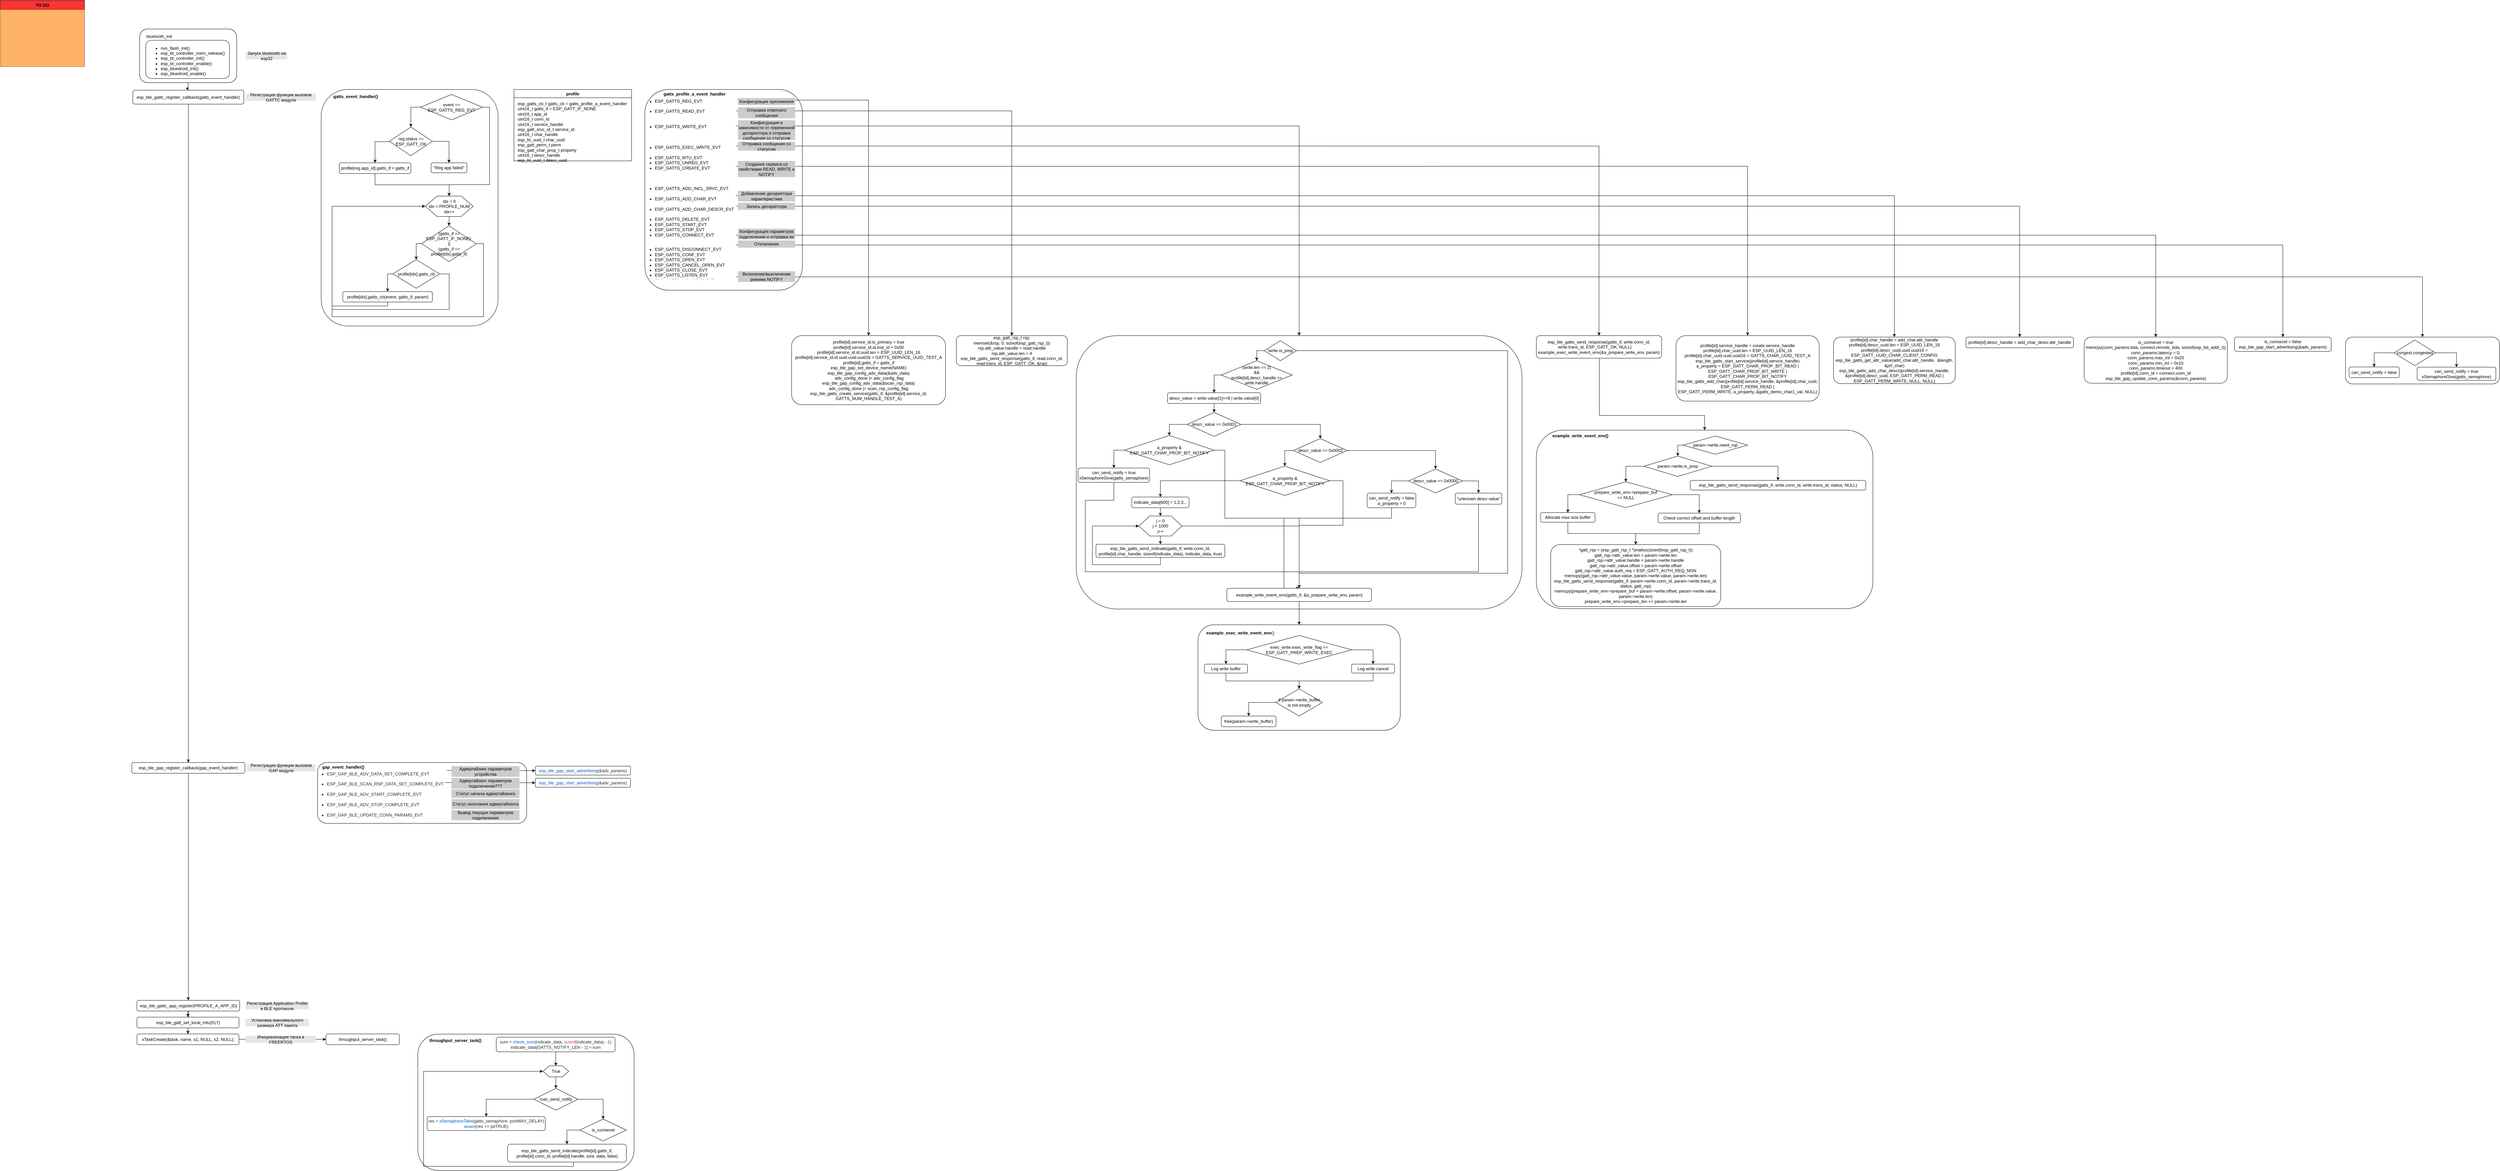 <mxfile pages="1" version="11.2.8" type="github"><diagram id="eFUau2l4br_zj7SqDC2r" name="Page-1"><mxGraphModel dx="1735" dy="723" grid="1" gridSize="10" guides="1" tooltips="1" connect="1" arrows="1" fold="1" page="1" pageScale="1" pageWidth="827" pageHeight="1169" math="0" shadow="0"><root><mxCell id="0"/><mxCell id="1" parent="0"/><mxCell id="vi2UaMDepS9Frm1sNCg7-20" value="" style="rounded=1;whiteSpace=wrap;html=1;shadow=0;fillColor=#FFFFFF;" parent="1" vertex="1"><mxGeometry x="926" y="2170" width="584" height="170" as="geometry"/></mxCell><mxCell id="mBorodfKH00WgymxOZ_j-13" style="edgeStyle=orthogonalEdgeStyle;rounded=0;orthogonalLoop=1;jettySize=auto;html=1;exitX=0.995;exitY=0.31;exitDx=0;exitDy=0;entryX=0;entryY=0.5;entryDx=0;entryDy=0;exitPerimeter=0;" parent="1" source="mBorodfKH00WgymxOZ_j-2" target="mBorodfKH00WgymxOZ_j-11" edge="1"><mxGeometry relative="1" as="geometry"/></mxCell><mxCell id="mBorodfKH00WgymxOZ_j-12" style="edgeStyle=orthogonalEdgeStyle;rounded=0;orthogonalLoop=1;jettySize=auto;html=1;exitX=1.008;exitY=0.083;exitDx=0;exitDy=0;exitPerimeter=0;" parent="1" source="mBorodfKH00WgymxOZ_j-2" target="mBorodfKH00WgymxOZ_j-10" edge="1"><mxGeometry relative="1" as="geometry"/></mxCell><mxCell id="6s10F9vUZ3rD-auv1lYZ-20" value="" style="rounded=1;whiteSpace=wrap;html=1;" parent="1" vertex="1"><mxGeometry x="1840" y="289" width="440" height="561" as="geometry"/></mxCell><mxCell id="6s10F9vUZ3rD-auv1lYZ-25" value="&lt;ul&gt;&lt;li&gt;ESP_GATTS_REG_EVT&lt;br&gt;&lt;br&gt;&lt;/li&gt;&lt;li&gt;ESP_GATTS_READ_EVT&lt;br&gt;&lt;br&gt;&lt;br&gt;&lt;/li&gt;&lt;li&gt;ESP_GATTS_WRITE_EVT&lt;br&gt;&lt;br&gt;&lt;br&gt;&lt;br&gt;&lt;/li&gt;&lt;li&gt;ESP_GATTS_EXEC_WRITE_EVT&lt;br&gt;&lt;br&gt;&lt;/li&gt;&lt;li&gt;ESP_GATTS_MTU_EVT&lt;br&gt;&lt;/li&gt;&lt;li&gt;ESP_GATTS_UNREG_EVT&lt;br&gt;&lt;/li&gt;&lt;li&gt;ESP_GATTS_CREATE_EVT&lt;br&gt;&lt;br&gt;&lt;br&gt;&lt;br&gt;&lt;/li&gt;&lt;li&gt;ESP_GATTS_ADD_INCL_SRVC_EVT&lt;br&gt;&lt;br&gt;&lt;/li&gt;&lt;li&gt;ESP_GATTS_ADD_CHAR_EVT&lt;br&gt;&lt;br&gt;&lt;/li&gt;&lt;li&gt;ESP_GATTS_ADD_CHAR_DESCR_EVT&lt;br&gt;&lt;br&gt;&lt;/li&gt;&lt;li&gt;ESP_GATTS_DELETE_EVT&lt;br&gt;&lt;/li&gt;&lt;li&gt;ESP_GATTS_START_EVT&lt;br&gt;&lt;/li&gt;&lt;li&gt;ESP_GATTS_STOP_EVT&lt;br&gt;&lt;/li&gt;&lt;li&gt;ESP_GATTS_CONNECT_EVT&lt;br&gt;&lt;br&gt;&lt;/li&gt;&lt;/ul&gt;&lt;ul&gt;&lt;li&gt;ESP_GATTS_DISCONNECT_EVT&lt;br&gt;&lt;/li&gt;&lt;li&gt;ESP_GATTS_CONF_EVT&lt;br&gt;&lt;/li&gt;&lt;li&gt;ESP_GATTS_OPEN_EVT&lt;br&gt;&lt;/li&gt;&lt;li&gt;ESP_GATTS_CANCEL_OPEN_EVT&lt;br&gt;&lt;/li&gt;&lt;li&gt;ESP_GATTS_CLOSE_EVT&lt;br&gt;&lt;/li&gt;&lt;li&gt;ESP_GATTS_LISTEN_EVT&lt;br&gt;&lt;/li&gt;&lt;li&gt;ESP_GATTS_CONGEST_EVT&lt;br&gt;&lt;/li&gt;&lt;/ul&gt;" style="text;strokeColor=none;fillColor=none;html=1;whiteSpace=wrap;verticalAlign=middle;overflow=hidden;" parent="1" vertex="1"><mxGeometry x="1826" y="300" width="268" height="520" as="geometry"/></mxCell><mxCell id="6s10F9vUZ3rD-auv1lYZ-80" value="" style="rounded=1;whiteSpace=wrap;html=1;" parent="1" vertex="1"><mxGeometry x="6590" y="981" width="430" height="131" as="geometry"/></mxCell><mxCell id="jvg7E0xUtV_aagMApHEI-1" value="" style="rounded=1;whiteSpace=wrap;html=1;shadow=0;fillColor=#FFFFFF;" parent="1" vertex="1"><mxGeometry x="936" y="289" width="494" height="661" as="geometry"/></mxCell><mxCell id="jvg7E0xUtV_aagMApHEI-19" style="edgeStyle=orthogonalEdgeStyle;rounded=0;orthogonalLoop=1;jettySize=auto;html=1;exitX=0.5;exitY=1;exitDx=0;exitDy=0;" parent="1" source="jvg7E0xUtV_aagMApHEI-21" target="jvg7E0xUtV_aagMApHEI-24" edge="1"><mxGeometry relative="1" as="geometry"/></mxCell><mxCell id="jvg7E0xUtV_aagMApHEI-21" value="" style="rounded=1;whiteSpace=wrap;html=1;" parent="1" vertex="1"><mxGeometry x="429" y="120" width="271" height="150" as="geometry"/></mxCell><mxCell id="jvg7E0xUtV_aagMApHEI-22" value="Запуск bluetooth на esp32" style="text;html=1;strokeColor=none;fillColor=#E6E6E6;align=center;verticalAlign=middle;whiteSpace=wrap;rounded=0;" parent="1" vertex="1"><mxGeometry x="725.5" y="185" width="116" height="20" as="geometry"/></mxCell><mxCell id="jvg7E0xUtV_aagMApHEI-23" style="edgeStyle=orthogonalEdgeStyle;rounded=0;orthogonalLoop=1;jettySize=auto;html=1;exitX=0.5;exitY=1;exitDx=0;exitDy=0;entryX=0.5;entryY=0;entryDx=0;entryDy=0;" parent="1" source="jvg7E0xUtV_aagMApHEI-24" target="jvg7E0xUtV_aagMApHEI-94" edge="1"><mxGeometry relative="1" as="geometry"/></mxCell><mxCell id="jvg7E0xUtV_aagMApHEI-24" value="esp_ble_gattc_register_callback(gatts_event_handler)" style="rounded=1;whiteSpace=wrap;html=1;align=center;" parent="1" vertex="1"><mxGeometry x="410" y="291" width="310" height="39" as="geometry"/></mxCell><mxCell id="jvg7E0xUtV_aagMApHEI-25" style="edgeStyle=orthogonalEdgeStyle;rounded=0;orthogonalLoop=1;jettySize=auto;html=1;exitX=0.5;exitY=1;exitDx=0;exitDy=0;" parent="1" source="jvg7E0xUtV_aagMApHEI-27" target="jvg7E0xUtV_aagMApHEI-31" edge="1"><mxGeometry relative="1" as="geometry"/></mxCell><mxCell id="jvg7E0xUtV_aagMApHEI-26" style="edgeStyle=orthogonalEdgeStyle;rounded=0;orthogonalLoop=1;jettySize=auto;html=1;exitX=0.5;exitY=1;exitDx=0;exitDy=0;entryX=0.5;entryY=0;entryDx=0;entryDy=0;" parent="1" source="jvg7E0xUtV_aagMApHEI-27" target="jvg7E0xUtV_aagMApHEI-31" edge="1"><mxGeometry relative="1" as="geometry"/></mxCell><mxCell id="jvg7E0xUtV_aagMApHEI-27" value="esp_ble_gattc_app_register(PROFILE_A_APP_ID)" style="rounded=1;whiteSpace=wrap;html=1;" parent="1" vertex="1"><mxGeometry x="421.5" y="2834.5" width="287" height="30" as="geometry"/></mxCell><mxCell id="jvg7E0xUtV_aagMApHEI-28" value="Регистрация функции вызовов&lt;br&gt;GATTC модуля" style="text;html=1;strokeColor=none;fillColor=#E6E6E6;align=center;verticalAlign=middle;whiteSpace=wrap;rounded=0;" parent="1" vertex="1"><mxGeometry x="726" y="301" width="195" height="20" as="geometry"/></mxCell><mxCell id="jvg7E0xUtV_aagMApHEI-29" style="edgeStyle=orthogonalEdgeStyle;rounded=0;orthogonalLoop=1;jettySize=auto;html=1;exitX=0.5;exitY=1;exitDx=0;exitDy=0;entryX=0.5;entryY=0;entryDx=0;entryDy=0;" parent="1" source="jvg7E0xUtV_aagMApHEI-31" target="jvg7E0xUtV_aagMApHEI-34" edge="1"><mxGeometry relative="1" as="geometry"/></mxCell><mxCell id="jvg7E0xUtV_aagMApHEI-31" value="&lt;span class=&quot;pl-c1&quot;&gt;esp_ble_gatt_set_local_mtu&lt;/span&gt;(&lt;span class=&quot;pl-c1&quot;&gt;517&lt;/span&gt;)" style="rounded=1;whiteSpace=wrap;html=1;" parent="1" vertex="1"><mxGeometry x="421.5" y="2881.5" width="285" height="30" as="geometry"/></mxCell><mxCell id="jvg7E0xUtV_aagMApHEI-32" style="edgeStyle=orthogonalEdgeStyle;rounded=0;orthogonalLoop=1;jettySize=auto;html=1;exitX=1;exitY=0.5;exitDx=0;exitDy=0;" parent="1" source="jvg7E0xUtV_aagMApHEI-34" target="jvg7E0xUtV_aagMApHEI-53" edge="1"><mxGeometry relative="1" as="geometry"/></mxCell><mxCell id="jvg7E0xUtV_aagMApHEI-34" value="&lt;span class=&quot;pl-c1&quot;&gt;xTaskCreate&lt;/span&gt;(&amp;amp;task, &lt;span class=&quot;pl-s&quot;&gt;&lt;span class=&quot;pl-pds&quot;&gt;name&lt;/span&gt;&lt;span class=&quot;pl-pds&quot;&gt;&lt;/span&gt;&lt;/span&gt;, &lt;span class=&quot;pl-c1&quot;&gt;s1&lt;/span&gt;, &lt;span class=&quot;pl-c1&quot;&gt;NULL&lt;/span&gt;, s&lt;span class=&quot;pl-c1&quot;&gt;2&lt;/span&gt;, &lt;span class=&quot;pl-c1&quot;&gt;NULL&lt;/span&gt;);" style="rounded=1;whiteSpace=wrap;html=1;" parent="1" vertex="1"><mxGeometry x="421.5" y="2928.5" width="285" height="30" as="geometry"/></mxCell><mxCell id="jvg7E0xUtV_aagMApHEI-40" value="Регистрация Application Profile&lt;br&gt;в BLE протоколе" style="text;html=1;strokeColor=none;fillColor=#E6E6E6;align=center;verticalAlign=middle;whiteSpace=wrap;rounded=0;" parent="1" vertex="1"><mxGeometry x="725" y="2840" width="177" height="20" as="geometry"/></mxCell><mxCell id="jvg7E0xUtV_aagMApHEI-50" value="Установка максимального размера ATT пакета" style="text;html=1;strokeColor=none;fillColor=#E6E6E6;align=center;verticalAlign=middle;whiteSpace=wrap;rounded=0;" parent="1" vertex="1"><mxGeometry x="725" y="2887" width="177" height="20" as="geometry"/></mxCell><mxCell id="jvg7E0xUtV_aagMApHEI-51" value="Инициализация таска в FREERTOS" style="text;html=1;strokeColor=none;fillColor=#E6E6E6;align=center;verticalAlign=middle;whiteSpace=wrap;rounded=0;" parent="1" vertex="1"><mxGeometry x="724.5" y="2933.5" width="196" height="20" as="geometry"/></mxCell><mxCell id="jvg7E0xUtV_aagMApHEI-53" value="throughput_server_task()" style="rounded=1;whiteSpace=wrap;html=1;shadow=0;fillColor=#FFFFFF;" parent="1" vertex="1"><mxGeometry x="949.5" y="2928.5" width="205" height="30" as="geometry"/></mxCell><mxCell id="jvg7E0xUtV_aagMApHEI-79" value="TO DO" style="swimlane;fontStyle=1;childLayout=stackLayout;horizontal=1;startSize=26;fillColor=#FF3333;horizontalStack=0;resizeParent=1;resizeParentMax=0;resizeLast=0;collapsible=1;marginBottom=0;shadow=0;" parent="1" vertex="1"><mxGeometry x="40" y="40" width="235" height="185" as="geometry"><mxRectangle x="825" y="28" width="65" height="26" as="alternateBounds"/></mxGeometry></mxCell><mxCell id="jvg7E0xUtV_aagMApHEI-80" value="" style="text;strokeColor=none;fillColor=#FFB366;align=left;verticalAlign=top;spacingLeft=4;spacingRight=4;overflow=hidden;rotatable=0;points=[[0,0.5],[1,0.5]];portConstraint=eastwest;" parent="jvg7E0xUtV_aagMApHEI-79" vertex="1"><mxGeometry y="26" width="235" height="26" as="geometry"/></mxCell><mxCell id="jvg7E0xUtV_aagMApHEI-81" value="" style="text;html=1;strokeColor=none;fillColor=#FFB366;align=left;verticalAlign=middle;whiteSpace=wrap;rounded=0;" parent="jvg7E0xUtV_aagMApHEI-79" vertex="1"><mxGeometry y="52" width="235" height="20" as="geometry"/></mxCell><mxCell id="jvg7E0xUtV_aagMApHEI-82" value="" style="text;strokeColor=none;fillColor=#FFB366;align=left;verticalAlign=top;spacingLeft=4;spacingRight=4;overflow=hidden;rotatable=0;points=[[0,0.5],[1,0.5]];portConstraint=eastwest;" parent="jvg7E0xUtV_aagMApHEI-79" vertex="1"><mxGeometry y="72" width="235" height="26" as="geometry"/></mxCell><mxCell id="jvg7E0xUtV_aagMApHEI-83" value="" style="text;strokeColor=none;fillColor=#FFB366;align=left;verticalAlign=top;spacingLeft=4;spacingRight=4;overflow=hidden;rotatable=0;points=[[0,0.5],[1,0.5]];portConstraint=eastwest;" parent="jvg7E0xUtV_aagMApHEI-79" vertex="1"><mxGeometry y="98" width="235" height="27" as="geometry"/></mxCell><mxCell id="jvg7E0xUtV_aagMApHEI-84" value="" style="text;html=1;strokeColor=none;fillColor=#FFB366;align=left;verticalAlign=middle;whiteSpace=wrap;rounded=0;shadow=0;" parent="jvg7E0xUtV_aagMApHEI-79" vertex="1"><mxGeometry y="125" width="235" height="20" as="geometry"/></mxCell><mxCell id="jvg7E0xUtV_aagMApHEI-85" value="" style="text;html=1;strokeColor=none;fillColor=#FFB366;align=left;verticalAlign=middle;whiteSpace=wrap;rounded=0;shadow=0;" parent="jvg7E0xUtV_aagMApHEI-79" vertex="1"><mxGeometry y="145" width="235" height="20" as="geometry"/></mxCell><mxCell id="jvg7E0xUtV_aagMApHEI-86" value="" style="text;html=1;strokeColor=none;fillColor=#FFB366;align=left;verticalAlign=middle;whiteSpace=wrap;rounded=0;shadow=0;" parent="jvg7E0xUtV_aagMApHEI-79" vertex="1"><mxGeometry y="165" width="235" height="20" as="geometry"/></mxCell><mxCell id="jvg7E0xUtV_aagMApHEI-93" style="edgeStyle=orthogonalEdgeStyle;rounded=0;orthogonalLoop=1;jettySize=auto;html=1;exitX=0.5;exitY=1;exitDx=0;exitDy=0;entryX=0.5;entryY=0;entryDx=0;entryDy=0;" parent="1" source="jvg7E0xUtV_aagMApHEI-94" target="jvg7E0xUtV_aagMApHEI-27" edge="1"><mxGeometry relative="1" as="geometry"/></mxCell><mxCell id="jvg7E0xUtV_aagMApHEI-94" value="esp_ble_gap_register_callback(gap_event_handler)" style="rounded=1;whiteSpace=wrap;html=1;fillColor=none;" parent="1" vertex="1"><mxGeometry x="407" y="2170" width="316" height="30" as="geometry"/></mxCell><mxCell id="jvg7E0xUtV_aagMApHEI-95" value="Регистрация функции вызовов&lt;br&gt;GAP модуля" style="text;html=1;strokeColor=none;fillColor=#E6E6E6;align=center;verticalAlign=middle;whiteSpace=wrap;rounded=0;" parent="1" vertex="1"><mxGeometry x="729" y="2175" width="191" height="20" as="geometry"/></mxCell><mxCell id="jvg7E0xUtV_aagMApHEI-112" value="&lt;b&gt;gatts_event_handler()&lt;/b&gt;" style="text;html=1;strokeColor=none;fillColor=none;align=left;verticalAlign=middle;whiteSpace=wrap;rounded=0;shadow=0;" parent="1" vertex="1"><mxGeometry x="967.5" y="299" width="158" height="20" as="geometry"/></mxCell><mxCell id="jvg7E0xUtV_aagMApHEI-257" value="bluetooth_init" style="text;html=1;strokeColor=none;fillColor=none;align=left;verticalAlign=middle;whiteSpace=wrap;rounded=0;" parent="1" vertex="1"><mxGeometry x="445.5" y="131.333" width="40" height="20" as="geometry"/></mxCell><mxCell id="jvg7E0xUtV_aagMApHEI-16" value="" style="rounded=1;whiteSpace=wrap;html=1;" parent="1" vertex="1"><mxGeometry x="446" y="151.5" width="234" height="107" as="geometry"/></mxCell><mxCell id="jvg7E0xUtV_aagMApHEI-17" value="&lt;ul&gt;&lt;li&gt;nvs_flash_init()&lt;/li&gt;&lt;li&gt;esp_bt_controller_mem_release()&lt;/li&gt;&lt;li&gt;esp_bt_controller_init()&lt;/li&gt;&lt;li&gt;esp_bt_controller_enable()&lt;/li&gt;&lt;li&gt;esp_bluedroid_init()&lt;/li&gt;&lt;li&gt;esp_bluedroid_enable()&lt;/li&gt;&lt;/ul&gt;" style="text;strokeColor=none;fillColor=none;html=1;whiteSpace=wrap;verticalAlign=middle;overflow=hidden;" parent="1" vertex="1"><mxGeometry x="446" y="151.5" width="228" height="104" as="geometry"/></mxCell><mxCell id="vi2UaMDepS9Frm1sNCg7-24" value="&lt;span style=&quot;text-align: center&quot;&gt;&lt;b&gt;gap_event_handler()&lt;/b&gt;&lt;/span&gt;" style="text;html=1;strokeColor=none;fillColor=none;align=left;verticalAlign=middle;whiteSpace=wrap;rounded=0;shadow=0;" parent="1" vertex="1"><mxGeometry x="937" y="2173" width="123" height="20" as="geometry"/></mxCell><mxCell id="q0NPj6BYGM8dbdWIDjN2-1" value="" style="rounded=1;whiteSpace=wrap;html=1;" parent="1" vertex="1"><mxGeometry x="1206" y="2929" width="604" height="381" as="geometry"/></mxCell><mxCell id="q0NPj6BYGM8dbdWIDjN2-2" value="&lt;b&gt;throughput_server_task()&lt;/b&gt;" style="text;html=1;strokeColor=none;fillColor=none;align=center;verticalAlign=middle;whiteSpace=wrap;rounded=0;" parent="1" vertex="1"><mxGeometry x="1290.5" y="2936.5" width="40" height="20" as="geometry"/></mxCell><mxCell id="q0NPj6BYGM8dbdWIDjN2-9" style="edgeStyle=orthogonalEdgeStyle;rounded=0;orthogonalLoop=1;jettySize=auto;html=1;exitX=0.5;exitY=1;exitDx=0;exitDy=0;entryX=0.5;entryY=0;entryDx=0;entryDy=0;" parent="1" source="q0NPj6BYGM8dbdWIDjN2-5" target="q0NPj6BYGM8dbdWIDjN2-10" edge="1"><mxGeometry relative="1" as="geometry"><mxPoint x="1592" y="3011.5" as="targetPoint"/></mxGeometry></mxCell><mxCell id="q0NPj6BYGM8dbdWIDjN2-5" value="&lt;div&gt;True&lt;/div&gt;" style="shape=hexagon;perimeter=hexagonPerimeter2;whiteSpace=wrap;html=1;" parent="1" vertex="1"><mxGeometry x="1555.5" y="3017.5" width="72" height="31" as="geometry"/></mxCell><mxCell id="mBorodfKH00WgymxOZ_j-16" style="edgeStyle=orthogonalEdgeStyle;rounded=0;orthogonalLoop=1;jettySize=auto;html=1;exitX=1;exitY=0.5;exitDx=0;exitDy=0;entryX=0.5;entryY=0;entryDx=0;entryDy=0;" parent="1" source="q0NPj6BYGM8dbdWIDjN2-10" target="q0NPj6BYGM8dbdWIDjN2-12" edge="1"><mxGeometry relative="1" as="geometry"/></mxCell><mxCell id="mBorodfKH00WgymxOZ_j-18" style="edgeStyle=orthogonalEdgeStyle;rounded=0;orthogonalLoop=1;jettySize=auto;html=1;exitX=0;exitY=0.5;exitDx=0;exitDy=0;entryX=0.5;entryY=0;entryDx=0;entryDy=0;" parent="1" source="q0NPj6BYGM8dbdWIDjN2-10" target="mBorodfKH00WgymxOZ_j-17" edge="1"><mxGeometry relative="1" as="geometry"/></mxCell><mxCell id="q0NPj6BYGM8dbdWIDjN2-10" value="!can_send_notify" style="rhombus;whiteSpace=wrap;html=1;" parent="1" vertex="1"><mxGeometry x="1530" y="3080.5" width="123" height="61" as="geometry"/></mxCell><mxCell id="q0NPj6BYGM8dbdWIDjN2-18" style="edgeStyle=orthogonalEdgeStyle;rounded=0;orthogonalLoop=1;jettySize=auto;html=1;exitX=0;exitY=0.5;exitDx=0;exitDy=0;entryX=0.5;entryY=0;entryDx=0;entryDy=0;" parent="1" source="q0NPj6BYGM8dbdWIDjN2-12" target="q0NPj6BYGM8dbdWIDjN2-17" edge="1"><mxGeometry relative="1" as="geometry"/></mxCell><mxCell id="q0NPj6BYGM8dbdWIDjN2-12" value="is_connecet" style="rhombus;whiteSpace=wrap;html=1;" parent="1" vertex="1"><mxGeometry x="1658.5" y="3166.5" width="130" height="61" as="geometry"/></mxCell><mxCell id="q0NPj6BYGM8dbdWIDjN2-20" style="edgeStyle=orthogonalEdgeStyle;rounded=0;orthogonalLoop=1;jettySize=auto;html=1;exitX=0.5;exitY=1;exitDx=0;exitDy=0;entryX=0;entryY=0.5;entryDx=0;entryDy=0;" parent="1" source="q0NPj6BYGM8dbdWIDjN2-17" target="q0NPj6BYGM8dbdWIDjN2-5" edge="1"><mxGeometry relative="1" as="geometry"><mxPoint x="1341.667" y="3301" as="targetPoint"/><Array as="points"><mxPoint x="1641" y="3298.5"/><mxPoint x="1222" y="3298.5"/><mxPoint x="1222" y="3032.5"/></Array></mxGeometry></mxCell><mxCell id="q0NPj6BYGM8dbdWIDjN2-17" value="esp_ble_gatts_send_indicate(profile[id].gatts_if, profile[id].conn_id, profile[id].handle, size, data, false)" style="rounded=1;whiteSpace=wrap;html=1;" parent="1" vertex="1"><mxGeometry x="1456.5" y="3236.5" width="332" height="50" as="geometry"/></mxCell><mxCell id="q0NPj6BYGM8dbdWIDjN2-23" value="profile" style="swimlane;" parent="1" vertex="1"><mxGeometry x="1474.5" y="289.071" width="328.5" height="199.5" as="geometry"><mxRectangle x="1440" y="751" width="70" height="23" as="alternateBounds"/></mxGeometry></mxCell><mxCell id="q0NPj6BYGM8dbdWIDjN2-25" value="&lt;div&gt;&lt;div&gt;esp_gatts_cb_t gatts_cb =&amp;nbsp;gatts_profile_a_event_handler&amp;nbsp;&lt;/div&gt;&lt;div&gt;uint16_t gatts_if =&amp;nbsp;ESP_GATT_IF_NONE&lt;/div&gt;&lt;div&gt;uint16_t app_id&lt;/div&gt;&lt;div&gt;uint16_t conn_id&lt;/div&gt;&lt;div&gt;uint16_t service_handle&lt;/div&gt;&lt;div&gt;esp_gatt_srvc_id_t service_id&lt;/div&gt;&lt;div&gt;uint16_t char_handle&lt;/div&gt;&lt;div&gt;esp_bt_uuid_t char_uuid&lt;/div&gt;&lt;div&gt;esp_gatt_perm_t perm&lt;/div&gt;&lt;div&gt;esp_gatt_char_prop_t property&lt;/div&gt;&lt;div&gt;uint16_t descr_handle&lt;/div&gt;&lt;div&gt;esp_bt_uuid_t descr_uuid&lt;/div&gt;&lt;/div&gt;" style="text;html=1;resizable=0;points=[];autosize=1;align=left;verticalAlign=top;spacingTop=-4;" parent="q0NPj6BYGM8dbdWIDjN2-23" vertex="1"><mxGeometry x="8.5" y="29.5" width="320" height="170" as="geometry"/></mxCell><mxCell id="6s10F9vUZ3rD-auv1lYZ-3" style="edgeStyle=orthogonalEdgeStyle;rounded=0;orthogonalLoop=1;jettySize=auto;html=1;exitX=0;exitY=0.5;exitDx=0;exitDy=0;entryX=0.5;entryY=0;entryDx=0;entryDy=0;" parent="1" source="6s10F9vUZ3rD-auv1lYZ-1" target="6s10F9vUZ3rD-auv1lYZ-2" edge="1"><mxGeometry relative="1" as="geometry"/></mxCell><mxCell id="6s10F9vUZ3rD-auv1lYZ-9" style="edgeStyle=orthogonalEdgeStyle;rounded=0;orthogonalLoop=1;jettySize=auto;html=1;exitX=1;exitY=0.5;exitDx=0;exitDy=0;entryX=0.5;entryY=0;entryDx=0;entryDy=0;" parent="1" source="6s10F9vUZ3rD-auv1lYZ-1" target="6s10F9vUZ3rD-auv1lYZ-8" edge="1"><mxGeometry relative="1" as="geometry"><Array as="points"><mxPoint x="1386.5" y="338"/><mxPoint x="1406.5" y="338"/><mxPoint x="1406.5" y="555"/><mxPoint x="1293.5" y="555"/></Array></mxGeometry></mxCell><mxCell id="6s10F9vUZ3rD-auv1lYZ-1" value="event == ESP_GATTS_REG_EVT" style="rhombus;whiteSpace=wrap;html=1;" parent="1" vertex="1"><mxGeometry x="1213.5" y="303" width="173" height="71" as="geometry"/></mxCell><mxCell id="6s10F9vUZ3rD-auv1lYZ-5" style="edgeStyle=orthogonalEdgeStyle;rounded=0;orthogonalLoop=1;jettySize=auto;html=1;exitX=0;exitY=0.5;exitDx=0;exitDy=0;entryX=0.5;entryY=0;entryDx=0;entryDy=0;" parent="1" source="6s10F9vUZ3rD-auv1lYZ-2" target="6s10F9vUZ3rD-auv1lYZ-4" edge="1"><mxGeometry relative="1" as="geometry"><Array as="points"><mxPoint x="1086.5" y="435"/></Array></mxGeometry></mxCell><mxCell id="6s10F9vUZ3rD-auv1lYZ-7" style="edgeStyle=orthogonalEdgeStyle;rounded=0;orthogonalLoop=1;jettySize=auto;html=1;exitX=1;exitY=0.5;exitDx=0;exitDy=0;entryX=0.5;entryY=0;entryDx=0;entryDy=0;" parent="1" source="6s10F9vUZ3rD-auv1lYZ-2" target="6s10F9vUZ3rD-auv1lYZ-6" edge="1"><mxGeometry relative="1" as="geometry"/></mxCell><mxCell id="6s10F9vUZ3rD-auv1lYZ-2" value="reg.status == ESP_GATT_OK" style="rhombus;whiteSpace=wrap;html=1;" parent="1" vertex="1"><mxGeometry x="1126.5" y="394" width="120" height="80" as="geometry"/></mxCell><mxCell id="6s10F9vUZ3rD-auv1lYZ-10" style="edgeStyle=orthogonalEdgeStyle;rounded=0;orthogonalLoop=1;jettySize=auto;html=1;exitX=0.5;exitY=1;exitDx=0;exitDy=0;entryX=0.5;entryY=0;entryDx=0;entryDy=0;" parent="1" source="6s10F9vUZ3rD-auv1lYZ-4" target="6s10F9vUZ3rD-auv1lYZ-8" edge="1"><mxGeometry relative="1" as="geometry"><mxPoint x="1216.5" y="584" as="targetPoint"/></mxGeometry></mxCell><mxCell id="6s10F9vUZ3rD-auv1lYZ-4" value="profile[reg.app_id].gatts_if = gatts_if" style="rounded=1;whiteSpace=wrap;html=1;" parent="1" vertex="1"><mxGeometry x="986.5" y="494" width="200" height="30" as="geometry"/></mxCell><mxCell id="6s10F9vUZ3rD-auv1lYZ-6" value="&quot;Reg app failed&quot;" style="rounded=1;whiteSpace=wrap;html=1;" parent="1" vertex="1"><mxGeometry x="1243" y="494" width="100" height="28" as="geometry"/></mxCell><mxCell id="6s10F9vUZ3rD-auv1lYZ-12" style="edgeStyle=orthogonalEdgeStyle;rounded=0;orthogonalLoop=1;jettySize=auto;html=1;exitX=0.5;exitY=1;exitDx=0;exitDy=0;entryX=0.5;entryY=0;entryDx=0;entryDy=0;" parent="1" source="6s10F9vUZ3rD-auv1lYZ-8" target="6s10F9vUZ3rD-auv1lYZ-11" edge="1"><mxGeometry relative="1" as="geometry"/></mxCell><mxCell id="6s10F9vUZ3rD-auv1lYZ-8" value="idx = 0&lt;br&gt;idx &amp;lt; PROFILE_NUM&lt;br&gt;idx++" style="shape=hexagon;perimeter=hexagonPerimeter2;whiteSpace=wrap;html=1;" parent="1" vertex="1"><mxGeometry x="1226.5" y="587" width="134" height="57" as="geometry"/></mxCell><mxCell id="6s10F9vUZ3rD-auv1lYZ-13" style="edgeStyle=orthogonalEdgeStyle;rounded=0;orthogonalLoop=1;jettySize=auto;html=1;exitX=1;exitY=0.5;exitDx=0;exitDy=0;entryX=0;entryY=0.5;entryDx=0;entryDy=0;" parent="1" source="6s10F9vUZ3rD-auv1lYZ-11" target="6s10F9vUZ3rD-auv1lYZ-8" edge="1"><mxGeometry relative="1" as="geometry"><Array as="points"><mxPoint x="1389.5" y="720"/><mxPoint x="1389.5" y="924"/><mxPoint x="966.5" y="924"/><mxPoint x="966.5" y="616"/></Array></mxGeometry></mxCell><mxCell id="6s10F9vUZ3rD-auv1lYZ-15" style="edgeStyle=orthogonalEdgeStyle;rounded=0;orthogonalLoop=1;jettySize=auto;html=1;exitX=0;exitY=0.5;exitDx=0;exitDy=0;entryX=0.5;entryY=0;entryDx=0;entryDy=0;" parent="1" source="6s10F9vUZ3rD-auv1lYZ-11" target="6s10F9vUZ3rD-auv1lYZ-14" edge="1"><mxGeometry relative="1" as="geometry"><Array as="points"><mxPoint x="1201.5" y="720"/></Array></mxGeometry></mxCell><mxCell id="6s10F9vUZ3rD-auv1lYZ-11" value="&lt;div&gt;(gatts_if == ESP_GATT_IF_NONE)&amp;nbsp;&lt;/div&gt;&lt;div&gt;||&lt;/div&gt;&lt;div&gt;&lt;span&gt;(gatts_if == profile[idx].gatts_if)&lt;/span&gt;&lt;/div&gt;" style="rhombus;whiteSpace=wrap;html=1;" parent="1" vertex="1"><mxGeometry x="1216.5" y="670" width="153" height="100" as="geometry"/></mxCell><mxCell id="6s10F9vUZ3rD-auv1lYZ-17" style="edgeStyle=orthogonalEdgeStyle;rounded=0;orthogonalLoop=1;jettySize=auto;html=1;exitX=0;exitY=0.5;exitDx=0;exitDy=0;entryX=0.5;entryY=0;entryDx=0;entryDy=0;" parent="1" source="6s10F9vUZ3rD-auv1lYZ-14" target="6s10F9vUZ3rD-auv1lYZ-16" edge="1"><mxGeometry relative="1" as="geometry"><Array as="points"><mxPoint x="1121.5" y="805"/></Array></mxGeometry></mxCell><mxCell id="6s10F9vUZ3rD-auv1lYZ-19" style="edgeStyle=orthogonalEdgeStyle;rounded=0;orthogonalLoop=1;jettySize=auto;html=1;exitX=1;exitY=0.5;exitDx=0;exitDy=0;entryX=0;entryY=0.5;entryDx=0;entryDy=0;" parent="1" source="6s10F9vUZ3rD-auv1lYZ-14" target="6s10F9vUZ3rD-auv1lYZ-8" edge="1"><mxGeometry relative="1" as="geometry"><Array as="points"><mxPoint x="1293.5" y="805"/><mxPoint x="1293.5" y="904"/><mxPoint x="966.5" y="904"/><mxPoint x="966.5" y="616"/></Array></mxGeometry></mxCell><mxCell id="6s10F9vUZ3rD-auv1lYZ-14" value="profile[idx].gatts_cb" style="rhombus;whiteSpace=wrap;html=1;" parent="1" vertex="1"><mxGeometry x="1136.5" y="764.5" width="130" height="80" as="geometry"/></mxCell><mxCell id="6s10F9vUZ3rD-auv1lYZ-18" style="edgeStyle=orthogonalEdgeStyle;rounded=0;orthogonalLoop=1;jettySize=auto;html=1;exitX=0.5;exitY=1;exitDx=0;exitDy=0;entryX=0;entryY=0.5;entryDx=0;entryDy=0;" parent="1" source="6s10F9vUZ3rD-auv1lYZ-16" target="6s10F9vUZ3rD-auv1lYZ-8" edge="1"><mxGeometry relative="1" as="geometry"><mxPoint x="1046.5" y="774" as="targetPoint"/><Array as="points"><mxPoint x="1121.5" y="894"/><mxPoint x="966.5" y="894"/><mxPoint x="966.5" y="616"/></Array></mxGeometry></mxCell><mxCell id="6s10F9vUZ3rD-auv1lYZ-16" value="profile[idx].gatts_cb(event, gatts_if, param)" style="rounded=1;whiteSpace=wrap;html=1;" parent="1" vertex="1"><mxGeometry x="996.5" y="854" width="250" height="29" as="geometry"/></mxCell><mxCell id="6s10F9vUZ3rD-auv1lYZ-21" value="&lt;b&gt;gatts_profile_a_event_handler&lt;/b&gt;" style="text;html=1;strokeColor=none;fillColor=none;align=center;verticalAlign=middle;whiteSpace=wrap;rounded=0;" parent="1" vertex="1"><mxGeometry x="1959" y="292" width="40" height="20" as="geometry"/></mxCell><mxCell id="6s10F9vUZ3rD-auv1lYZ-99" style="edgeStyle=orthogonalEdgeStyle;rounded=0;orthogonalLoop=1;jettySize=auto;html=1;exitX=1.016;exitY=0.036;exitDx=0;exitDy=0;entryX=0.5;entryY=0;entryDx=0;entryDy=0;exitPerimeter=0;" parent="1" source="6s10F9vUZ3rD-auv1lYZ-25" target="6s10F9vUZ3rD-auv1lYZ-26" edge="1"><mxGeometry relative="1" as="geometry"/></mxCell><mxCell id="6s10F9vUZ3rD-auv1lYZ-100" style="edgeStyle=orthogonalEdgeStyle;rounded=0;orthogonalLoop=1;jettySize=auto;html=1;exitX=1.004;exitY=0.094;exitDx=0;exitDy=0;entryX=0.5;entryY=0;entryDx=0;entryDy=0;exitPerimeter=0;" parent="1" source="6s10F9vUZ3rD-auv1lYZ-25" target="6s10F9vUZ3rD-auv1lYZ-27" edge="1"><mxGeometry relative="1" as="geometry"/></mxCell><mxCell id="6s10F9vUZ3rD-auv1lYZ-101" style="edgeStyle=orthogonalEdgeStyle;rounded=0;orthogonalLoop=1;jettySize=auto;html=1;exitX=1.001;exitY=0.175;exitDx=0;exitDy=0;entryX=0.5;entryY=0;entryDx=0;entryDy=0;exitPerimeter=0;" parent="1" source="6s10F9vUZ3rD-auv1lYZ-25" target="6s10F9vUZ3rD-auv1lYZ-28" edge="1"><mxGeometry relative="1" as="geometry"/></mxCell><mxCell id="6s10F9vUZ3rD-auv1lYZ-102" style="edgeStyle=orthogonalEdgeStyle;rounded=0;orthogonalLoop=1;jettySize=auto;html=1;exitX=1.003;exitY=0.283;exitDx=0;exitDy=0;exitPerimeter=0;" parent="1" source="6s10F9vUZ3rD-auv1lYZ-25" target="6s10F9vUZ3rD-auv1lYZ-67" edge="1"><mxGeometry relative="1" as="geometry"/></mxCell><mxCell id="6s10F9vUZ3rD-auv1lYZ-103" style="edgeStyle=orthogonalEdgeStyle;rounded=0;orthogonalLoop=1;jettySize=auto;html=1;exitX=1;exitY=0.392;exitDx=0;exitDy=0;entryX=0.5;entryY=0;entryDx=0;entryDy=0;exitPerimeter=0;" parent="1" source="6s10F9vUZ3rD-auv1lYZ-25" target="6s10F9vUZ3rD-auv1lYZ-68" edge="1"><mxGeometry relative="1" as="geometry"/></mxCell><mxCell id="6s10F9vUZ3rD-auv1lYZ-104" style="edgeStyle=orthogonalEdgeStyle;rounded=0;orthogonalLoop=1;jettySize=auto;html=1;exitX=1;exitY=0.55;exitDx=0;exitDy=0;entryX=0.5;entryY=0;entryDx=0;entryDy=0;exitPerimeter=0;" parent="1" source="6s10F9vUZ3rD-auv1lYZ-25" target="6s10F9vUZ3rD-auv1lYZ-69" edge="1"><mxGeometry relative="1" as="geometry"/></mxCell><mxCell id="6s10F9vUZ3rD-auv1lYZ-105" style="edgeStyle=orthogonalEdgeStyle;rounded=0;orthogonalLoop=1;jettySize=auto;html=1;exitX=1.005;exitY=0.606;exitDx=0;exitDy=0;exitPerimeter=0;" parent="1" source="6s10F9vUZ3rD-auv1lYZ-25" target="6s10F9vUZ3rD-auv1lYZ-70" edge="1"><mxGeometry relative="1" as="geometry"/></mxCell><mxCell id="6s10F9vUZ3rD-auv1lYZ-106" style="edgeStyle=orthogonalEdgeStyle;rounded=0;orthogonalLoop=1;jettySize=auto;html=1;exitX=1.004;exitY=0.762;exitDx=0;exitDy=0;exitPerimeter=0;" parent="1" source="6s10F9vUZ3rD-auv1lYZ-25" target="6s10F9vUZ3rD-auv1lYZ-71" edge="1"><mxGeometry relative="1" as="geometry"/></mxCell><mxCell id="6s10F9vUZ3rD-auv1lYZ-107" style="edgeStyle=orthogonalEdgeStyle;rounded=0;orthogonalLoop=1;jettySize=auto;html=1;exitX=1.001;exitY=0.815;exitDx=0;exitDy=0;entryX=0.5;entryY=0;entryDx=0;entryDy=0;exitPerimeter=0;" parent="1" source="6s10F9vUZ3rD-auv1lYZ-25" target="6s10F9vUZ3rD-auv1lYZ-72" edge="1"><mxGeometry relative="1" as="geometry"/></mxCell><mxCell id="6s10F9vUZ3rD-auv1lYZ-108" style="edgeStyle=orthogonalEdgeStyle;rounded=0;orthogonalLoop=1;jettySize=auto;html=1;exitX=1.004;exitY=0.986;exitDx=0;exitDy=0;entryX=0.5;entryY=0;entryDx=0;entryDy=0;exitPerimeter=0;" parent="1" source="6s10F9vUZ3rD-auv1lYZ-25" target="6s10F9vUZ3rD-auv1lYZ-80" edge="1"><mxGeometry relative="1" as="geometry"/></mxCell><mxCell id="6s10F9vUZ3rD-auv1lYZ-26" value="&lt;div&gt;profile[id].service_id.is_primary = true&lt;/div&gt;&lt;div&gt;profile[id].service_id.id.inst_id = 0x00&lt;/div&gt;&lt;div&gt;profile[id].service_id.id.uuid.len = ESP_UUID_LEN_16&lt;/div&gt;&lt;div&gt;profile[id].service_id.id.uuid.uuid.uuid16 = GATTS_SERVICE_UUID_TEST_A&lt;/div&gt;&lt;div&gt;profile[id].gatts_if = gatts_if&lt;/div&gt;&lt;div&gt;esp_ble_gap_set_device_name(NAME)&lt;/div&gt;&lt;div&gt;esp_ble_gap_config_adv_data(&amp;amp;adv_data)&lt;br&gt;&lt;/div&gt;&lt;div&gt;&amp;nbsp;adv_config_done |= adv_config_flag&lt;br&gt;&lt;/div&gt;&lt;div&gt;esp_ble_gap_config_adv_data(&amp;amp;scan_rsp_data)&lt;br&gt;&lt;/div&gt;&lt;div&gt;adv_config_done |= scan_rsp_config_flag&lt;br&gt;&lt;/div&gt;&lt;div&gt;esp_ble_gatts_create_service(gatts_if, &amp;amp;profile[id].service_id, GATTS_NUM_HANDLE_TEST_A)&lt;br&gt;&lt;/div&gt;" style="rounded=1;whiteSpace=wrap;html=1;" parent="1" vertex="1"><mxGeometry x="2250" y="977" width="430" height="193" as="geometry"/></mxCell><mxCell id="6s10F9vUZ3rD-auv1lYZ-27" value="&lt;div&gt;esp_gatt_rsp_t rsp;&lt;/div&gt;&lt;div&gt;memset(&amp;amp;rsp, 0, sizeof(esp_gatt_rsp_t))&lt;/div&gt;&lt;div&gt;rsp.attr_value.handle = read.handle&lt;/div&gt;&lt;div&gt;rsp.attr_value.len = 4&lt;/div&gt;&lt;div&gt;&lt;span&gt;esp_ble_gatts_send_response(gatts_if, read.conn_id, read.trans_id,&amp;nbsp;&lt;/span&gt;&lt;span&gt;ESP_GATT_OK, &amp;amp;rsp)&lt;/span&gt;&lt;/div&gt;" style="rounded=1;whiteSpace=wrap;html=1;" parent="1" vertex="1"><mxGeometry x="2710" y="977" width="310" height="84" as="geometry"/></mxCell><mxCell id="6s10F9vUZ3rD-auv1lYZ-28" value="" style="rounded=1;whiteSpace=wrap;html=1;" parent="1" vertex="1"><mxGeometry x="3045" y="977" width="1245" height="764" as="geometry"/></mxCell><mxCell id="6s10F9vUZ3rD-auv1lYZ-31" style="edgeStyle=orthogonalEdgeStyle;rounded=0;orthogonalLoop=1;jettySize=auto;html=1;exitX=0;exitY=0.5;exitDx=0;exitDy=0;entryX=0.5;entryY=0;entryDx=0;entryDy=0;" parent="1" source="6s10F9vUZ3rD-auv1lYZ-29" target="6s10F9vUZ3rD-auv1lYZ-30" edge="1"><mxGeometry relative="1" as="geometry"/></mxCell><mxCell id="6s10F9vUZ3rD-auv1lYZ-66" style="edgeStyle=orthogonalEdgeStyle;rounded=0;orthogonalLoop=1;jettySize=auto;html=1;exitX=1;exitY=0.5;exitDx=0;exitDy=0;entryX=0.5;entryY=0;entryDx=0;entryDy=0;" parent="1" source="6s10F9vUZ3rD-auv1lYZ-29" target="6s10F9vUZ3rD-auv1lYZ-57" edge="1"><mxGeometry relative="1" as="geometry"><Array as="points"><mxPoint x="4250" y="1019"/><mxPoint x="4250" y="1641"/><mxPoint x="3668" y="1641"/></Array></mxGeometry></mxCell><mxCell id="6s10F9vUZ3rD-auv1lYZ-29" value="!write.is_prep" style="rhombus;whiteSpace=wrap;html=1;" parent="1" vertex="1"><mxGeometry x="3570" y="991" width="90" height="56" as="geometry"/></mxCell><mxCell id="6s10F9vUZ3rD-auv1lYZ-33" style="edgeStyle=orthogonalEdgeStyle;rounded=0;orthogonalLoop=1;jettySize=auto;html=1;exitX=0;exitY=0.5;exitDx=0;exitDy=0;entryX=0.5;entryY=0;entryDx=0;entryDy=0;" parent="1" source="6s10F9vUZ3rD-auv1lYZ-30" target="6s10F9vUZ3rD-auv1lYZ-32" edge="1"><mxGeometry relative="1" as="geometry"/></mxCell><mxCell id="6s10F9vUZ3rD-auv1lYZ-30" value="(write.len == 2)&lt;br&gt;&amp;amp;&amp;amp;&lt;br&gt;profile[id].descr_handle == write.handle" style="rhombus;whiteSpace=wrap;html=1;" parent="1" vertex="1"><mxGeometry x="3450" y="1047" width="198" height="80" as="geometry"/></mxCell><mxCell id="6s10F9vUZ3rD-auv1lYZ-35" style="edgeStyle=orthogonalEdgeStyle;rounded=0;orthogonalLoop=1;jettySize=auto;html=1;exitX=0.5;exitY=1;exitDx=0;exitDy=0;entryX=0.5;entryY=0;entryDx=0;entryDy=0;" parent="1" source="6s10F9vUZ3rD-auv1lYZ-32" target="6s10F9vUZ3rD-auv1lYZ-34" edge="1"><mxGeometry relative="1" as="geometry"/></mxCell><mxCell id="6s10F9vUZ3rD-auv1lYZ-32" value="descr_value = write.value[1]&amp;lt;&amp;lt;8 | write.value[0]" style="rounded=1;whiteSpace=wrap;html=1;" parent="1" vertex="1"><mxGeometry x="3300" y="1136.5" width="260" height="30" as="geometry"/></mxCell><mxCell id="6s10F9vUZ3rD-auv1lYZ-37" style="edgeStyle=orthogonalEdgeStyle;rounded=0;orthogonalLoop=1;jettySize=auto;html=1;exitX=0;exitY=0.5;exitDx=0;exitDy=0;" parent="1" source="6s10F9vUZ3rD-auv1lYZ-34" target="6s10F9vUZ3rD-auv1lYZ-36" edge="1"><mxGeometry relative="1" as="geometry"/></mxCell><mxCell id="6s10F9vUZ3rD-auv1lYZ-41" style="edgeStyle=orthogonalEdgeStyle;rounded=0;orthogonalLoop=1;jettySize=auto;html=1;exitX=1;exitY=0.5;exitDx=0;exitDy=0;entryX=0.5;entryY=0;entryDx=0;entryDy=0;" parent="1" source="6s10F9vUZ3rD-auv1lYZ-34" target="6s10F9vUZ3rD-auv1lYZ-40" edge="1"><mxGeometry relative="1" as="geometry"/></mxCell><mxCell id="6s10F9vUZ3rD-auv1lYZ-34" value="descr_value == 0x0001" style="rhombus;whiteSpace=wrap;html=1;" parent="1" vertex="1"><mxGeometry x="3355" y="1191.5" width="150" height="67" as="geometry"/></mxCell><mxCell id="6s10F9vUZ3rD-auv1lYZ-39" style="edgeStyle=orthogonalEdgeStyle;rounded=0;orthogonalLoop=1;jettySize=auto;html=1;exitX=0;exitY=0.5;exitDx=0;exitDy=0;entryX=0.5;entryY=0;entryDx=0;entryDy=0;" parent="1" source="6s10F9vUZ3rD-auv1lYZ-36" target="6s10F9vUZ3rD-auv1lYZ-38" edge="1"><mxGeometry relative="1" as="geometry"/></mxCell><mxCell id="6s10F9vUZ3rD-auv1lYZ-62" style="edgeStyle=orthogonalEdgeStyle;rounded=0;orthogonalLoop=1;jettySize=auto;html=1;exitX=1;exitY=0.5;exitDx=0;exitDy=0;entryX=0.5;entryY=0;entryDx=0;entryDy=0;" parent="1" source="6s10F9vUZ3rD-auv1lYZ-36" target="6s10F9vUZ3rD-auv1lYZ-57" edge="1"><mxGeometry relative="1" as="geometry"><Array as="points"><mxPoint x="3460" y="1297"/><mxPoint x="3460" y="1487"/><mxPoint x="3668" y="1487"/></Array></mxGeometry></mxCell><mxCell id="6s10F9vUZ3rD-auv1lYZ-36" value="a_property &amp;amp; ESP_GATT_CHAR_PROP_BIT_NOTIFY" style="rhombus;whiteSpace=wrap;html=1;" parent="1" vertex="1"><mxGeometry x="3180" y="1256" width="250" height="82" as="geometry"/></mxCell><mxCell id="6s10F9vUZ3rD-auv1lYZ-61" style="edgeStyle=orthogonalEdgeStyle;rounded=0;orthogonalLoop=1;jettySize=auto;html=1;exitX=0.5;exitY=1;exitDx=0;exitDy=0;entryX=0.5;entryY=0;entryDx=0;entryDy=0;" parent="1" source="6s10F9vUZ3rD-auv1lYZ-38" target="6s10F9vUZ3rD-auv1lYZ-57" edge="1"><mxGeometry relative="1" as="geometry"><mxPoint x="3540" y="1657" as="targetPoint"/><Array as="points"><mxPoint x="3150" y="1437"/><mxPoint x="3070" y="1437"/><mxPoint x="3070" y="1637"/><mxPoint x="3668" y="1637"/></Array></mxGeometry></mxCell><mxCell id="6s10F9vUZ3rD-auv1lYZ-38" value="&lt;div&gt;can_send_notify = true&lt;/div&gt;&lt;div&gt;xSemaphoreGive(gatts_semaphore)&lt;/div&gt;" style="rounded=1;whiteSpace=wrap;html=1;" parent="1" vertex="1"><mxGeometry x="3050" y="1347" width="200" height="40" as="geometry"/></mxCell><mxCell id="6s10F9vUZ3rD-auv1lYZ-43" style="edgeStyle=orthogonalEdgeStyle;rounded=0;orthogonalLoop=1;jettySize=auto;html=1;exitX=0;exitY=0.5;exitDx=0;exitDy=0;entryX=0.5;entryY=0;entryDx=0;entryDy=0;" parent="1" source="6s10F9vUZ3rD-auv1lYZ-40" target="6s10F9vUZ3rD-auv1lYZ-42" edge="1"><mxGeometry relative="1" as="geometry"/></mxCell><mxCell id="6s10F9vUZ3rD-auv1lYZ-52" style="edgeStyle=orthogonalEdgeStyle;rounded=0;orthogonalLoop=1;jettySize=auto;html=1;exitX=1;exitY=0.5;exitDx=0;exitDy=0;entryX=0.5;entryY=0;entryDx=0;entryDy=0;" parent="1" source="6s10F9vUZ3rD-auv1lYZ-40" target="6s10F9vUZ3rD-auv1lYZ-51" edge="1"><mxGeometry relative="1" as="geometry"/></mxCell><mxCell id="6s10F9vUZ3rD-auv1lYZ-40" value="descr_value == 0x0002" style="rhombus;whiteSpace=wrap;html=1;" parent="1" vertex="1"><mxGeometry x="3651.5" y="1264.5" width="150" height="67" as="geometry"/></mxCell><mxCell id="6s10F9vUZ3rD-auv1lYZ-45" style="edgeStyle=orthogonalEdgeStyle;rounded=0;orthogonalLoop=1;jettySize=auto;html=1;exitX=0;exitY=0.5;exitDx=0;exitDy=0;entryX=0.5;entryY=0;entryDx=0;entryDy=0;" parent="1" source="6s10F9vUZ3rD-auv1lYZ-42" target="6s10F9vUZ3rD-auv1lYZ-44" edge="1"><mxGeometry relative="1" as="geometry"/></mxCell><mxCell id="6s10F9vUZ3rD-auv1lYZ-64" style="edgeStyle=orthogonalEdgeStyle;rounded=0;orthogonalLoop=1;jettySize=auto;html=1;exitX=1;exitY=0.5;exitDx=0;exitDy=0;entryX=0.5;entryY=0;entryDx=0;entryDy=0;" parent="1" source="6s10F9vUZ3rD-auv1lYZ-42" target="6s10F9vUZ3rD-auv1lYZ-57" edge="1"><mxGeometry relative="1" as="geometry"><Array as="points"><mxPoint x="3753" y="1382"/><mxPoint x="3790" y="1382"/><mxPoint x="3790" y="1507"/><mxPoint x="3668" y="1507"/></Array></mxGeometry></mxCell><mxCell id="6s10F9vUZ3rD-auv1lYZ-42" value="a_property &amp;amp; ESP_GATT_CHAR_PROP_BIT_NOTIFY" style="rhombus;whiteSpace=wrap;html=1;" parent="1" vertex="1"><mxGeometry x="3502.5" y="1341.5" width="250" height="82" as="geometry"/></mxCell><mxCell id="6s10F9vUZ3rD-auv1lYZ-47" style="edgeStyle=orthogonalEdgeStyle;rounded=0;orthogonalLoop=1;jettySize=auto;html=1;exitX=0.5;exitY=1;exitDx=0;exitDy=0;entryX=0.5;entryY=0;entryDx=0;entryDy=0;" parent="1" source="6s10F9vUZ3rD-auv1lYZ-44" target="6s10F9vUZ3rD-auv1lYZ-46" edge="1"><mxGeometry relative="1" as="geometry"/></mxCell><mxCell id="6s10F9vUZ3rD-auv1lYZ-44" value="indicate_data[600] = 1,2,3..." style="rounded=1;whiteSpace=wrap;html=1;" parent="1" vertex="1"><mxGeometry x="3200" y="1428" width="160" height="30" as="geometry"/></mxCell><mxCell id="6s10F9vUZ3rD-auv1lYZ-49" style="edgeStyle=orthogonalEdgeStyle;rounded=0;orthogonalLoop=1;jettySize=auto;html=1;exitX=0.5;exitY=1;exitDx=0;exitDy=0;entryX=0.5;entryY=0;entryDx=0;entryDy=0;" parent="1" source="6s10F9vUZ3rD-auv1lYZ-46" target="6s10F9vUZ3rD-auv1lYZ-48" edge="1"><mxGeometry relative="1" as="geometry"/></mxCell><mxCell id="6s10F9vUZ3rD-auv1lYZ-58" style="edgeStyle=orthogonalEdgeStyle;rounded=0;orthogonalLoop=1;jettySize=auto;html=1;exitX=1;exitY=0.5;exitDx=0;exitDy=0;entryX=0.5;entryY=0;entryDx=0;entryDy=0;" parent="1" source="6s10F9vUZ3rD-auv1lYZ-46" target="6s10F9vUZ3rD-auv1lYZ-57" edge="1"><mxGeometry relative="1" as="geometry"/></mxCell><mxCell id="6s10F9vUZ3rD-auv1lYZ-46" value="j = 0&lt;br&gt;j &amp;lt; 1000&lt;br&gt;j++" style="shape=hexagon;perimeter=hexagonPerimeter2;whiteSpace=wrap;html=1;" parent="1" vertex="1"><mxGeometry x="3220" y="1481" width="120" height="56" as="geometry"/></mxCell><mxCell id="6s10F9vUZ3rD-auv1lYZ-50" style="edgeStyle=orthogonalEdgeStyle;rounded=0;orthogonalLoop=1;jettySize=auto;html=1;exitX=0.5;exitY=1;exitDx=0;exitDy=0;entryX=0;entryY=0.5;entryDx=0;entryDy=0;" parent="1" source="6s10F9vUZ3rD-auv1lYZ-48" target="6s10F9vUZ3rD-auv1lYZ-46" edge="1"><mxGeometry relative="1" as="geometry"><Array as="points"><mxPoint x="3280" y="1617"/><mxPoint x="3090" y="1617"/><mxPoint x="3090" y="1509"/></Array></mxGeometry></mxCell><mxCell id="6s10F9vUZ3rD-auv1lYZ-48" value="&lt;div&gt;esp_ble_gatts_send_indicate(gatts_if, write.conn_id, profile[id].char_handle,&amp;nbsp;&lt;span&gt;sizeof(indicate_data), indicate_data, true)&lt;/span&gt;&lt;/div&gt;" style="rounded=1;whiteSpace=wrap;html=1;" parent="1" vertex="1"><mxGeometry x="3100" y="1560" width="360" height="37" as="geometry"/></mxCell><mxCell id="6s10F9vUZ3rD-auv1lYZ-54" style="edgeStyle=orthogonalEdgeStyle;rounded=0;orthogonalLoop=1;jettySize=auto;html=1;exitX=0;exitY=0.5;exitDx=0;exitDy=0;entryX=0.5;entryY=0;entryDx=0;entryDy=0;" parent="1" source="6s10F9vUZ3rD-auv1lYZ-51" target="6s10F9vUZ3rD-auv1lYZ-53" edge="1"><mxGeometry relative="1" as="geometry"/></mxCell><mxCell id="6s10F9vUZ3rD-auv1lYZ-56" style="edgeStyle=orthogonalEdgeStyle;rounded=0;orthogonalLoop=1;jettySize=auto;html=1;exitX=1;exitY=0.5;exitDx=0;exitDy=0;entryX=0.5;entryY=0;entryDx=0;entryDy=0;" parent="1" source="6s10F9vUZ3rD-auv1lYZ-51" target="6s10F9vUZ3rD-auv1lYZ-55" edge="1"><mxGeometry relative="1" as="geometry"/></mxCell><mxCell id="6s10F9vUZ3rD-auv1lYZ-51" value="descr_value == 0x0000" style="rhombus;whiteSpace=wrap;html=1;" parent="1" vertex="1"><mxGeometry x="3973.5" y="1349.5" width="150" height="67" as="geometry"/></mxCell><mxCell id="6s10F9vUZ3rD-auv1lYZ-59" style="edgeStyle=orthogonalEdgeStyle;rounded=0;orthogonalLoop=1;jettySize=auto;html=1;exitX=0.5;exitY=1;exitDx=0;exitDy=0;entryX=0.5;entryY=0;entryDx=0;entryDy=0;" parent="1" source="6s10F9vUZ3rD-auv1lYZ-53" target="6s10F9vUZ3rD-auv1lYZ-57" edge="1"><mxGeometry relative="1" as="geometry"><mxPoint x="3700" y="1557" as="targetPoint"/><Array as="points"><mxPoint x="3925" y="1487"/><mxPoint x="3625" y="1487"/></Array></mxGeometry></mxCell><mxCell id="6s10F9vUZ3rD-auv1lYZ-53" value="&lt;div&gt;can_send_notify = false&lt;/div&gt;&lt;div&gt;a_property = 0&lt;/div&gt;" style="rounded=1;whiteSpace=wrap;html=1;" parent="1" vertex="1"><mxGeometry x="3857.5" y="1417" width="136" height="41" as="geometry"/></mxCell><mxCell id="6s10F9vUZ3rD-auv1lYZ-60" style="edgeStyle=orthogonalEdgeStyle;rounded=0;orthogonalLoop=1;jettySize=auto;html=1;exitX=0.5;exitY=1;exitDx=0;exitDy=0;entryX=0.5;entryY=0;entryDx=0;entryDy=0;" parent="1" source="6s10F9vUZ3rD-auv1lYZ-55" target="6s10F9vUZ3rD-auv1lYZ-57" edge="1"><mxGeometry relative="1" as="geometry"><Array as="points"><mxPoint x="4168" y="1637"/><mxPoint x="3625" y="1637"/></Array></mxGeometry></mxCell><mxCell id="6s10F9vUZ3rD-auv1lYZ-55" value="&quot;unknown descr value&quot;" style="rounded=1;whiteSpace=wrap;html=1;" parent="1" vertex="1"><mxGeometry x="4103.5" y="1417" width="130" height="31" as="geometry"/></mxCell><mxCell id="u79R-MiBIjF28Nbfpssa-14" style="edgeStyle=orthogonalEdgeStyle;rounded=0;orthogonalLoop=1;jettySize=auto;html=1;exitX=0.5;exitY=1;exitDx=0;exitDy=0;" parent="1" source="6s10F9vUZ3rD-auv1lYZ-57" target="u79R-MiBIjF28Nbfpssa-1" edge="1"><mxGeometry relative="1" as="geometry"/></mxCell><mxCell id="6s10F9vUZ3rD-auv1lYZ-57" value="example_write_event_env(gatts_if, &amp;amp;a_prepare_write_env, param)" style="rounded=1;whiteSpace=wrap;html=1;" parent="1" vertex="1"><mxGeometry x="3465.5" y="1683" width="404" height="37" as="geometry"/></mxCell><mxCell id="mBorodfKH00WgymxOZ_j-1" style="edgeStyle=orthogonalEdgeStyle;rounded=0;orthogonalLoop=1;jettySize=auto;html=1;exitX=0.5;exitY=1;exitDx=0;exitDy=0;" parent="1" source="6s10F9vUZ3rD-auv1lYZ-67" target="u79R-MiBIjF28Nbfpssa-16" edge="1"><mxGeometry relative="1" as="geometry"><Array as="points"><mxPoint x="4506" y="1200"/><mxPoint x="4800" y="1200"/></Array></mxGeometry></mxCell><mxCell id="6s10F9vUZ3rD-auv1lYZ-67" value="&lt;div&gt;esp_ble_gatts_send_response(gatts_if, write.conn_id, write.trans_id, ESP_GATT_OK, NULL)&lt;span&gt;&amp;nbsp; &amp;nbsp; &amp;nbsp; &amp;nbsp; example_exec_write_event_env(&amp;amp;a_prepare_write_env, param)&lt;/span&gt;&lt;/div&gt;" style="rounded=1;whiteSpace=wrap;html=1;" parent="1" vertex="1"><mxGeometry x="4330" y="977" width="350" height="63" as="geometry"/></mxCell><mxCell id="6s10F9vUZ3rD-auv1lYZ-68" value="&lt;div&gt;profile[id].service_handle = create.service_handle&lt;/div&gt;&lt;div&gt;profile[id].char_uuid.len = ESP_UUID_LEN_16&lt;/div&gt;&lt;div&gt;profile[id].char_uuid.uuid.uuid16 = GATTS_CHAR_UUID_TEST_A&lt;/div&gt;&lt;div&gt;&lt;span&gt;esp_ble_gatts_start_service(profile[id].service_handle)&lt;/span&gt;&lt;br&gt;&lt;/div&gt;&lt;div&gt;a_property = ESP_GATT_CHAR_PROP_BIT_READ | ESP_GATT_CHAR_PROP_BIT_WRITE | ESP_GATT_CHAR_PROP_BIT_NOTIFY&lt;/div&gt;&lt;div&gt;esp_ble_gatts_add_char(profile[id].service_handle, &amp;amp;profile[id].char_uuid,&lt;/div&gt;&lt;div&gt;ESP_GATT_PERM_READ | ESP_GATT_PERM_WRITE,&amp;nbsp;&lt;span&gt;a_property,&amp;nbsp;&lt;/span&gt;&lt;span&gt;&amp;amp;gatts_demo_char1_val, NULL)&lt;/span&gt;&lt;/div&gt;" style="rounded=1;whiteSpace=wrap;html=1;" parent="1" vertex="1"><mxGeometry x="4720" y="977" width="400" height="183" as="geometry"/></mxCell><mxCell id="6s10F9vUZ3rD-auv1lYZ-69" value="&lt;div&gt;profile[id].char_handle = add_char.attr_handle&lt;/div&gt;&lt;div&gt;profile[id].descr_uuid.len = ESP_UUID_LEN_16&lt;/div&gt;&lt;div&gt;profile[id].descr_uuid.uuid.uuid16 = ESP_GATT_UUID_CHAR_CLIENT_CONFIG&lt;/div&gt;&lt;div&gt;esp_ble_gatts_get_attr_value(add_char.attr_handle,&amp;nbsp; &amp;amp;length, &amp;amp;prf_char)&lt;/div&gt;&lt;div&gt;&lt;div&gt;esp_ble_gatts_add_char_descr(profile[id].service_handle, &amp;amp;profile[id].descr_uuid,&amp;nbsp;&lt;span&gt;ESP_GATT_PERM_READ | ESP_GATT_PERM_WRITE, NULL, NULL)&lt;/span&gt;&lt;/div&gt;&lt;/div&gt;" style="rounded=1;whiteSpace=wrap;html=1;" parent="1" vertex="1"><mxGeometry x="5160" y="981" width="340" height="130" as="geometry"/></mxCell><mxCell id="6s10F9vUZ3rD-auv1lYZ-70" value="profile[id].descr_handle = add_char_descr.attr_handle" style="rounded=1;whiteSpace=wrap;html=1;" parent="1" vertex="1"><mxGeometry x="5530" y="981" width="300" height="30" as="geometry"/></mxCell><mxCell id="6s10F9vUZ3rD-auv1lYZ-71" value="&lt;div&gt;is_connecet = true&lt;/div&gt;&lt;div&gt;&lt;span&gt;memcpy(conn_params.bda, connect.remote_bda, sizeof(esp_bd_addr_t))&lt;/span&gt;&lt;/div&gt;&lt;div&gt;conn_params.latency = 0;&lt;/div&gt;&lt;div&gt;conn_params.max_int = 0x20&lt;/div&gt;&lt;div&gt;conn_params.min_int = 0x10&lt;/div&gt;&lt;div&gt;&lt;span&gt;conn_params.timeout = 400&lt;/span&gt;&lt;/div&gt;&lt;div&gt;profile[id].conn_id = connect.conn_id&lt;/div&gt;&lt;div&gt;&lt;span&gt;esp_ble_gap_update_conn_params(&amp;amp;conn_params)&lt;/span&gt;&lt;/div&gt;" style="rounded=1;whiteSpace=wrap;html=1;" parent="1" vertex="1"><mxGeometry x="5860" y="981" width="400" height="129" as="geometry"/></mxCell><mxCell id="6s10F9vUZ3rD-auv1lYZ-72" value="is_connecet = false&lt;br&gt;esp_ble_gap_start_advertising(&amp;amp;adv_params)" style="rounded=1;whiteSpace=wrap;html=1;" parent="1" vertex="1"><mxGeometry x="6280" y="981" width="270" height="40" as="geometry"/></mxCell><mxCell id="6s10F9vUZ3rD-auv1lYZ-77" style="edgeStyle=orthogonalEdgeStyle;rounded=0;orthogonalLoop=1;jettySize=auto;html=1;exitX=0;exitY=0.5;exitDx=0;exitDy=0;" parent="1" source="6s10F9vUZ3rD-auv1lYZ-73" target="6s10F9vUZ3rD-auv1lYZ-74" edge="1"><mxGeometry relative="1" as="geometry"/></mxCell><mxCell id="6s10F9vUZ3rD-auv1lYZ-78" style="edgeStyle=orthogonalEdgeStyle;rounded=0;orthogonalLoop=1;jettySize=auto;html=1;exitX=1;exitY=0.5;exitDx=0;exitDy=0;entryX=0.5;entryY=0;entryDx=0;entryDy=0;" parent="1" source="6s10F9vUZ3rD-auv1lYZ-73" target="6s10F9vUZ3rD-auv1lYZ-75" edge="1"><mxGeometry relative="1" as="geometry"/></mxCell><mxCell id="6s10F9vUZ3rD-auv1lYZ-73" value="congest.congested" style="rhombus;whiteSpace=wrap;html=1;" parent="1" vertex="1"><mxGeometry x="6726" y="989" width="115" height="72" as="geometry"/></mxCell><mxCell id="6s10F9vUZ3rD-auv1lYZ-74" value="can_send_notify = false" style="rounded=1;whiteSpace=wrap;html=1;" parent="1" vertex="1"><mxGeometry x="6600" y="1064.5" width="140" height="30" as="geometry"/></mxCell><mxCell id="6s10F9vUZ3rD-auv1lYZ-75" value="&lt;div&gt;can_send_notify = true&lt;/div&gt;&lt;div&gt;xSemaphoreGive(gatts_semaphore)&lt;/div&gt;" style="rounded=1;whiteSpace=wrap;html=1;" parent="1" vertex="1"><mxGeometry x="6790" y="1065" width="220" height="37" as="geometry"/></mxCell><mxCell id="6s10F9vUZ3rD-auv1lYZ-81" value="Конфигурация приложения" style="text;html=1;strokeColor=none;fillColor=#CCCCCC;align=center;verticalAlign=middle;whiteSpace=wrap;rounded=0;" parent="1" vertex="1"><mxGeometry x="2100" y="313" width="160" height="20" as="geometry"/></mxCell><mxCell id="6s10F9vUZ3rD-auv1lYZ-82" value="Отправка ответного сообщения" style="text;html=1;strokeColor=none;fillColor=#CCCCCC;align=center;verticalAlign=middle;whiteSpace=wrap;rounded=0;" parent="1" vertex="1"><mxGeometry x="2100" y="338.5" width="160" height="31" as="geometry"/></mxCell><mxCell id="6s10F9vUZ3rD-auv1lYZ-83" value="Конфигурация в зависимости от переменной дескриптора и отправка сообщения со статусом" style="text;html=1;strokeColor=none;fillColor=#CCCCCC;align=center;verticalAlign=middle;whiteSpace=wrap;rounded=0;" parent="1" vertex="1"><mxGeometry x="2100" y="375" width="160" height="55" as="geometry"/></mxCell><mxCell id="6s10F9vUZ3rD-auv1lYZ-84" value="Отправка сообщения со статусом" style="text;html=1;strokeColor=none;fillColor=#CCCCCC;align=center;verticalAlign=middle;whiteSpace=wrap;rounded=0;" parent="1" vertex="1"><mxGeometry x="2100" y="435" width="160" height="25" as="geometry"/></mxCell><mxCell id="6s10F9vUZ3rD-auv1lYZ-88" value="Создание сервиса со свойствами READ, WRITE и NOTIFY" style="text;html=1;strokeColor=none;fillColor=#CCCCCC;align=center;verticalAlign=middle;whiteSpace=wrap;rounded=0;" parent="1" vertex="1"><mxGeometry x="2100" y="489" width="160" height="45" as="geometry"/></mxCell><mxCell id="6s10F9vUZ3rD-auv1lYZ-89" value="Добавление дескриптора характеристики" style="text;html=1;strokeColor=none;fillColor=#CCCCCC;align=center;verticalAlign=middle;whiteSpace=wrap;rounded=0;" parent="1" vertex="1"><mxGeometry x="2100" y="572" width="160" height="30" as="geometry"/></mxCell><mxCell id="6s10F9vUZ3rD-auv1lYZ-92" value="Запись дескриптора" style="text;html=1;strokeColor=none;fillColor=#CCCCCC;align=center;verticalAlign=middle;whiteSpace=wrap;rounded=0;" parent="1" vertex="1"><mxGeometry x="2100" y="605.5" width="160" height="20" as="geometry"/></mxCell><mxCell id="6s10F9vUZ3rD-auv1lYZ-93" value="Конфигурация параметров подключения и отправка их" style="text;html=1;strokeColor=none;fillColor=#CCCCCC;align=center;verticalAlign=middle;whiteSpace=wrap;rounded=0;" parent="1" vertex="1"><mxGeometry x="2100" y="678" width="160" height="30" as="geometry"/></mxCell><mxCell id="6s10F9vUZ3rD-auv1lYZ-94" value="Отключение" style="text;html=1;strokeColor=none;fillColor=#CCCCCC;align=center;verticalAlign=middle;whiteSpace=wrap;rounded=0;" parent="1" vertex="1"><mxGeometry x="2100" y="711" width="160" height="20" as="geometry"/></mxCell><mxCell id="6s10F9vUZ3rD-auv1lYZ-96" value="Включение/выключение режима NOTIFY" style="text;html=1;strokeColor=none;fillColor=#CCCCCC;align=center;verticalAlign=middle;whiteSpace=wrap;rounded=0;" parent="1" vertex="1"><mxGeometry x="2100" y="797" width="160" height="30" as="geometry"/></mxCell><mxCell id="u79R-MiBIjF28Nbfpssa-1" value="" style="rounded=1;whiteSpace=wrap;html=1;" parent="1" vertex="1"><mxGeometry x="3385" y="1785" width="565" height="295" as="geometry"/></mxCell><mxCell id="u79R-MiBIjF28Nbfpssa-2" value="&lt;b&gt;&lt;span class=&quot;pl-en&quot;&gt;example_exec_write_event_env&lt;/span&gt;&lt;/b&gt;()" style="text;html=1;strokeColor=none;fillColor=none;align=center;verticalAlign=middle;whiteSpace=wrap;rounded=0;" parent="1" vertex="1"><mxGeometry x="3482.5" y="1797.5" width="40" height="20" as="geometry"/></mxCell><mxCell id="u79R-MiBIjF28Nbfpssa-6" style="edgeStyle=orthogonalEdgeStyle;rounded=0;orthogonalLoop=1;jettySize=auto;html=1;exitX=0;exitY=0.5;exitDx=0;exitDy=0;entryX=0.5;entryY=0;entryDx=0;entryDy=0;" parent="1" source="u79R-MiBIjF28Nbfpssa-3" target="u79R-MiBIjF28Nbfpssa-5" edge="1"><mxGeometry relative="1" as="geometry"/></mxCell><mxCell id="u79R-MiBIjF28Nbfpssa-8" style="edgeStyle=orthogonalEdgeStyle;rounded=0;orthogonalLoop=1;jettySize=auto;html=1;exitX=1;exitY=0.5;exitDx=0;exitDy=0;entryX=0.5;entryY=0;entryDx=0;entryDy=0;" parent="1" source="u79R-MiBIjF28Nbfpssa-3" target="u79R-MiBIjF28Nbfpssa-7" edge="1"><mxGeometry relative="1" as="geometry"/></mxCell><mxCell id="u79R-MiBIjF28Nbfpssa-3" value="&lt;span class=&quot;pl-smi&quot;&gt;exec_write&lt;/span&gt;.&lt;span class=&quot;pl-smi&quot;&gt;exec_write_flag&lt;/span&gt; == ESP_GATT_PREP_WRITE_EXEC" style="rhombus;whiteSpace=wrap;html=1;" parent="1" vertex="1"><mxGeometry x="3521" y="1815" width="293" height="80" as="geometry"/></mxCell><mxCell id="u79R-MiBIjF28Nbfpssa-10" style="edgeStyle=orthogonalEdgeStyle;rounded=0;orthogonalLoop=1;jettySize=auto;html=1;exitX=0.5;exitY=1;exitDx=0;exitDy=0;entryX=0.5;entryY=0;entryDx=0;entryDy=0;" parent="1" source="u79R-MiBIjF28Nbfpssa-5" target="u79R-MiBIjF28Nbfpssa-9" edge="1"><mxGeometry relative="1" as="geometry"/></mxCell><mxCell id="u79R-MiBIjF28Nbfpssa-5" value="Log write buffer" style="rounded=1;whiteSpace=wrap;html=1;" parent="1" vertex="1"><mxGeometry x="3403" y="1895" width="120" height="25" as="geometry"/></mxCell><mxCell id="u79R-MiBIjF28Nbfpssa-11" style="edgeStyle=orthogonalEdgeStyle;rounded=0;orthogonalLoop=1;jettySize=auto;html=1;exitX=0.5;exitY=1;exitDx=0;exitDy=0;entryX=0.5;entryY=0;entryDx=0;entryDy=0;" parent="1" source="u79R-MiBIjF28Nbfpssa-7" target="u79R-MiBIjF28Nbfpssa-9" edge="1"><mxGeometry relative="1" as="geometry"/></mxCell><mxCell id="u79R-MiBIjF28Nbfpssa-7" value="&lt;div&gt;Log write cancel&lt;/div&gt;" style="rounded=1;whiteSpace=wrap;html=1;" parent="1" vertex="1"><mxGeometry x="3814" y="1895" width="120" height="25" as="geometry"/></mxCell><mxCell id="u79R-MiBIjF28Nbfpssa-13" style="edgeStyle=orthogonalEdgeStyle;rounded=0;orthogonalLoop=1;jettySize=auto;html=1;exitX=0;exitY=0.5;exitDx=0;exitDy=0;entryX=0.5;entryY=0;entryDx=0;entryDy=0;" parent="1" source="u79R-MiBIjF28Nbfpssa-9" target="u79R-MiBIjF28Nbfpssa-12" edge="1"><mxGeometry relative="1" as="geometry"/></mxCell><mxCell id="u79R-MiBIjF28Nbfpssa-9" value="&lt;div&gt;if param-&amp;gt;write_buffer&lt;/div&gt;&lt;div&gt;is not empty&lt;/div&gt;" style="rhombus;whiteSpace=wrap;html=1;" parent="1" vertex="1"><mxGeometry x="3602.5" y="1964" width="130" height="76" as="geometry"/></mxCell><mxCell id="u79R-MiBIjF28Nbfpssa-12" value="free(param-&amp;gt;write_buffer)" style="rounded=1;whiteSpace=wrap;html=1;" parent="1" vertex="1"><mxGeometry x="3450" y="2040" width="153" height="30" as="geometry"/></mxCell><mxCell id="u79R-MiBIjF28Nbfpssa-16" value="" style="rounded=1;whiteSpace=wrap;html=1;" parent="1" vertex="1"><mxGeometry x="4330" y="1241" width="940" height="499" as="geometry"/></mxCell><mxCell id="u79R-MiBIjF28Nbfpssa-17" value="&lt;b&gt;&lt;span class=&quot;pl-en&quot;&gt;example_write_event_env()&lt;/span&gt;&lt;/b&gt;" style="text;html=1;strokeColor=none;fillColor=none;align=center;verticalAlign=middle;whiteSpace=wrap;rounded=0;" parent="1" vertex="1"><mxGeometry x="4433" y="1246.5" width="40" height="20" as="geometry"/></mxCell><mxCell id="u79R-MiBIjF28Nbfpssa-20" style="edgeStyle=orthogonalEdgeStyle;rounded=0;orthogonalLoop=1;jettySize=auto;html=1;exitX=0;exitY=0.5;exitDx=0;exitDy=0;entryX=0.5;entryY=0;entryDx=0;entryDy=0;" parent="1" source="u79R-MiBIjF28Nbfpssa-18" target="u79R-MiBIjF28Nbfpssa-19" edge="1"><mxGeometry relative="1" as="geometry"/></mxCell><mxCell id="u79R-MiBIjF28Nbfpssa-18" value="&lt;span class=&quot;pl-smi&quot;&gt;param-&amp;gt;write&lt;/span&gt;.&lt;span class=&quot;pl-smi&quot;&gt;need_rsp&lt;/span&gt;" style="rhombus;whiteSpace=wrap;html=1;" parent="1" vertex="1"><mxGeometry x="4740" y="1257.5" width="180" height="51" as="geometry"/></mxCell><mxCell id="u79R-MiBIjF28Nbfpssa-22" style="edgeStyle=orthogonalEdgeStyle;rounded=0;orthogonalLoop=1;jettySize=auto;html=1;exitX=1;exitY=0.5;exitDx=0;exitDy=0;entryX=0.5;entryY=0;entryDx=0;entryDy=0;" parent="1" source="u79R-MiBIjF28Nbfpssa-19" target="u79R-MiBIjF28Nbfpssa-21" edge="1"><mxGeometry relative="1" as="geometry"/></mxCell><mxCell id="u79R-MiBIjF28Nbfpssa-24" style="edgeStyle=orthogonalEdgeStyle;rounded=0;orthogonalLoop=1;jettySize=auto;html=1;exitX=0;exitY=0.5;exitDx=0;exitDy=0;entryX=0.5;entryY=0;entryDx=0;entryDy=0;" parent="1" source="u79R-MiBIjF28Nbfpssa-19" target="u79R-MiBIjF28Nbfpssa-23" edge="1"><mxGeometry relative="1" as="geometry"/></mxCell><mxCell id="u79R-MiBIjF28Nbfpssa-19" value="&lt;span class=&quot;pl-smi&quot;&gt;param-&amp;gt;write&lt;/span&gt;.&lt;span class=&quot;pl-smi&quot;&gt;is_prep&lt;/span&gt;" style="rhombus;whiteSpace=wrap;html=1;" parent="1" vertex="1"><mxGeometry x="4630" y="1313.5" width="190" height="57" as="geometry"/></mxCell><mxCell id="u79R-MiBIjF28Nbfpssa-21" value="&lt;span class=&quot;pl-c1&quot;&gt;esp_ble_gatts_send_response&lt;/span&gt;(gatts_if, &lt;span class=&quot;pl-smi&quot;&gt;write&lt;/span&gt;.&lt;span class=&quot;pl-smi&quot;&gt;conn_id&lt;/span&gt;, &lt;span class=&quot;pl-smi&quot;&gt;write&lt;/span&gt;.&lt;span class=&quot;pl-smi&quot;&gt;trans_id&lt;/span&gt;, status, &lt;span class=&quot;pl-c1&quot;&gt;NULL&lt;/span&gt;)" style="rounded=1;whiteSpace=wrap;html=1;" parent="1" vertex="1"><mxGeometry x="4760" y="1381.5" width="490" height="27" as="geometry"/></mxCell><mxCell id="u79R-MiBIjF28Nbfpssa-26" style="edgeStyle=orthogonalEdgeStyle;rounded=0;orthogonalLoop=1;jettySize=auto;html=1;exitX=0;exitY=0.5;exitDx=0;exitDy=0;entryX=0.5;entryY=0;entryDx=0;entryDy=0;" parent="1" source="u79R-MiBIjF28Nbfpssa-23" target="u79R-MiBIjF28Nbfpssa-25" edge="1"><mxGeometry relative="1" as="geometry"/></mxCell><mxCell id="u79R-MiBIjF28Nbfpssa-29" style="edgeStyle=orthogonalEdgeStyle;rounded=0;orthogonalLoop=1;jettySize=auto;html=1;exitX=1;exitY=0.5;exitDx=0;exitDy=0;entryX=0.5;entryY=0;entryDx=0;entryDy=0;" parent="1" source="u79R-MiBIjF28Nbfpssa-23" target="u79R-MiBIjF28Nbfpssa-28" edge="1"><mxGeometry relative="1" as="geometry"/></mxCell><mxCell id="u79R-MiBIjF28Nbfpssa-23" value="&lt;div&gt;prepare_write_env-&amp;gt;&lt;span class=&quot;pl-smi&quot;&gt;prepare_buf&lt;/span&gt; &lt;br&gt;&lt;/div&gt;&lt;div&gt;== &lt;span class=&quot;pl-c1&quot;&gt;NULL&lt;/span&gt;&lt;/div&gt;" style="rhombus;whiteSpace=wrap;html=1;" parent="1" vertex="1"><mxGeometry x="4450" y="1385.5" width="260" height="72" as="geometry"/></mxCell><mxCell id="u79R-MiBIjF28Nbfpssa-33" style="edgeStyle=orthogonalEdgeStyle;rounded=0;orthogonalLoop=1;jettySize=auto;html=1;exitX=0.5;exitY=1;exitDx=0;exitDy=0;entryX=0.5;entryY=0;entryDx=0;entryDy=0;" parent="1" source="u79R-MiBIjF28Nbfpssa-25" target="u79R-MiBIjF28Nbfpssa-30" edge="1"><mxGeometry relative="1" as="geometry"/></mxCell><mxCell id="u79R-MiBIjF28Nbfpssa-25" value="Allocate max size buffer" style="rounded=1;whiteSpace=wrap;html=1;" parent="1" vertex="1"><mxGeometry x="4342" y="1471.5" width="152" height="27" as="geometry"/></mxCell><mxCell id="u79R-MiBIjF28Nbfpssa-34" style="edgeStyle=orthogonalEdgeStyle;rounded=0;orthogonalLoop=1;jettySize=auto;html=1;exitX=0.5;exitY=1;exitDx=0;exitDy=0;entryX=0.5;entryY=0;entryDx=0;entryDy=0;" parent="1" source="u79R-MiBIjF28Nbfpssa-28" target="u79R-MiBIjF28Nbfpssa-30" edge="1"><mxGeometry relative="1" as="geometry"/></mxCell><mxCell id="u79R-MiBIjF28Nbfpssa-28" value="Check correct offset and buffer length" style="rounded=1;whiteSpace=wrap;html=1;" parent="1" vertex="1"><mxGeometry x="4670" y="1473" width="230" height="27" as="geometry"/></mxCell><mxCell id="u79R-MiBIjF28Nbfpssa-30" value="&lt;div&gt;*gatt_rsp = (&lt;span class=&quot;pl-c1&quot;&gt;esp_gatt_rsp_t&lt;/span&gt; *)&lt;span class=&quot;pl-c1&quot;&gt;malloc&lt;/span&gt;(&lt;span class=&quot;pl-k&quot;&gt;sizeof&lt;/span&gt;(&lt;span class=&quot;pl-c1&quot;&gt;esp_gatt_rsp_t&lt;/span&gt;))&lt;/div&gt;&lt;div&gt;gatt_rsp-&amp;gt;&lt;span class=&quot;pl-smi&quot;&gt;attr_value&lt;/span&gt;.&lt;span class=&quot;pl-smi&quot;&gt;len&lt;/span&gt; = param-&amp;gt;&lt;span class=&quot;pl-smi&quot;&gt;write&lt;/span&gt;.&lt;span class=&quot;pl-smi&quot;&gt;len&lt;/span&gt;&lt;br&gt;&lt;span class=&quot;pl-smi&quot;&gt;gatt_rsp-&amp;gt;&lt;span class=&quot;pl-smi&quot;&gt;attr_value&lt;/span&gt;.&lt;span class=&quot;pl-smi&quot;&gt;handle&lt;/span&gt; = param-&amp;gt;&lt;span class=&quot;pl-smi&quot;&gt;write&lt;/span&gt;.&lt;span class=&quot;pl-smi&quot;&gt;handle&lt;/span&gt;&lt;/span&gt;&lt;/div&gt;&lt;div&gt;gatt_rsp-&amp;gt;&lt;span class=&quot;pl-smi&quot;&gt;attr_value&lt;/span&gt;.&lt;span class=&quot;pl-smi&quot;&gt;offset&lt;/span&gt; = param-&amp;gt;&lt;span class=&quot;pl-smi&quot;&gt;write&lt;/span&gt;.&lt;span class=&quot;pl-smi&quot;&gt;offset&lt;/span&gt;&lt;br&gt;&lt;span class=&quot;pl-smi&quot;&gt;gatt_rsp-&amp;gt;&lt;span class=&quot;pl-smi&quot;&gt;attr_value&lt;/span&gt;.&lt;span class=&quot;pl-smi&quot;&gt;auth_req&lt;/span&gt; = ESP_GATT_AUTH_REQ_NON&lt;/span&gt;&lt;br&gt;&lt;span class=&quot;pl-smi&quot;&gt;&lt;span class=&quot;pl-c1&quot;&gt;memcpy&lt;/span&gt;(gatt_rsp-&amp;gt;&lt;span class=&quot;pl-smi&quot;&gt;attr_value&lt;/span&gt;.&lt;span class=&quot;pl-smi&quot;&gt;value&lt;/span&gt;, param-&amp;gt;&lt;span class=&quot;pl-smi&quot;&gt;write&lt;/span&gt;.&lt;span class=&quot;pl-smi&quot;&gt;value&lt;/span&gt;, param-&amp;gt;&lt;span class=&quot;pl-smi&quot;&gt;write&lt;/span&gt;.&lt;span class=&quot;pl-smi&quot;&gt;len&lt;/span&gt;)&lt;/span&gt;&lt;br&gt;&lt;span class=&quot;pl-smi&quot;&gt;&lt;span class=&quot;pl-c1&quot;&gt;esp_ble_gatts_send_response&lt;/span&gt;(gatts_if, param-&amp;gt;&lt;span class=&quot;pl-smi&quot;&gt;write&lt;/span&gt;.&lt;span class=&quot;pl-smi&quot;&gt;conn_id&lt;/span&gt;, param-&amp;gt;&lt;span class=&quot;pl-smi&quot;&gt;write&lt;/span&gt;.&lt;span class=&quot;pl-smi&quot;&gt;trans_id&lt;/span&gt;, status, gatt_rsp)&lt;/span&gt;&lt;br&gt;&lt;span class=&quot;pl-c1&quot;&gt;memcpy&lt;/span&gt;(prepare_write_env-&amp;gt;&lt;span class=&quot;pl-smi&quot;&gt;prepare_buf&lt;/span&gt; + param-&amp;gt;&lt;span class=&quot;pl-smi&quot;&gt;write&lt;/span&gt;.&lt;span class=&quot;pl-smi&quot;&gt;offset&lt;/span&gt;, param-&amp;gt;&lt;span class=&quot;pl-smi&quot;&gt;write&lt;/span&gt;.&lt;span class=&quot;pl-smi&quot;&gt;value, &lt;/span&gt;&lt;span class=&quot;pl-smi&quot;&gt;param-&amp;gt;&lt;span class=&quot;pl-smi&quot;&gt;write&lt;/span&gt;.&lt;span class=&quot;pl-smi&quot;&gt;len&lt;/span&gt;)&lt;/span&gt;&lt;/div&gt;&lt;div&gt;&lt;span class=&quot;pl-smi&quot;&gt;prepare_write_env-&amp;gt;&lt;span class=&quot;pl-smi&quot;&gt;prepare_len&lt;/span&gt; += param-&amp;gt;&lt;span class=&quot;pl-smi&quot;&gt;write&lt;/span&gt;.&lt;span class=&quot;pl-smi&quot;&gt;len&lt;/span&gt;&lt;/span&gt;&lt;/div&gt;" style="rounded=1;whiteSpace=wrap;html=1;" parent="1" vertex="1"><mxGeometry x="4370" y="1561" width="475" height="173" as="geometry"/></mxCell><mxCell id="mBorodfKH00WgymxOZ_j-2" value="&lt;ul&gt;&lt;li&gt;&lt;span style=&quot;color: rgb(36 , 41 , 46) ; font-family: , &amp;#34;consolas&amp;#34; , &amp;#34;liberation mono&amp;#34; , &amp;#34;menlo&amp;#34; , monospace ; white-space: pre ; background-color: rgb(255 , 255 , 255)&quot;&gt;ESP_GAP_BLE_ADV_DATA_SET_COMPLETE_EVT&lt;br/&gt;&lt;br/&gt;&lt;/span&gt;&lt;/li&gt;&lt;li&gt;&lt;span style=&quot;color: rgb(36 , 41 , 46) ; font-family: , &amp;#34;consolas&amp;#34; , &amp;#34;liberation mono&amp;#34; , &amp;#34;menlo&amp;#34; , monospace ; white-space: pre ; background-color: rgb(255 , 255 , 255)&quot;&gt;ESP_GAP_BLE_SCAN_RSP_DATA_SET_COMPLETE_EVT&lt;br/&gt;&lt;br&gt;&lt;/span&gt;&lt;/li&gt;&lt;li&gt;&lt;span style=&quot;color: rgb(36 , 41 , 46) ; font-family: , &amp;#34;consolas&amp;#34; , &amp;#34;liberation mono&amp;#34; , &amp;#34;menlo&amp;#34; , monospace ; white-space: pre ; background-color: rgb(255 , 255 , 255)&quot;&gt;ESP_GAP_BLE_ADV_START_COMPLETE_EVT&lt;br/&gt;&lt;br&gt;&lt;/span&gt;&lt;/li&gt;&lt;li&gt;&lt;span style=&quot;color: rgb(36 , 41 , 46) ; font-family: , &amp;#34;consolas&amp;#34; , &amp;#34;liberation mono&amp;#34; , &amp;#34;menlo&amp;#34; , monospace ; white-space: pre ; background-color: rgb(255 , 255 , 255)&quot;&gt;ESP_GAP_BLE_ADV_STOP_COMPLETE_EVT&lt;br/&gt;&lt;br&gt;&lt;/span&gt;&lt;/li&gt;&lt;li&gt;&lt;span style=&quot;color: rgb(36 , 41 , 46) ; font-family: , &amp;#34;consolas&amp;#34; , &amp;#34;liberation mono&amp;#34; , &amp;#34;menlo&amp;#34; , monospace ; white-space: pre ; background-color: rgb(255 , 255 , 255)&quot;&gt;ESP_GAP_BLE_UPDATE_CONN_PARAMS_EVT&lt;br&gt;&lt;/span&gt;&lt;/li&gt;&lt;/ul&gt;" style="text;strokeColor=none;fillColor=none;html=1;whiteSpace=wrap;verticalAlign=middle;overflow=hidden;" parent="1" vertex="1"><mxGeometry x="910" y="2179.5" width="374" height="150" as="geometry"/></mxCell><mxCell id="mBorodfKH00WgymxOZ_j-4" value="Адвертайзинг параметров устройства" style="text;html=1;strokeColor=none;fillColor=#CCCCCC;align=center;verticalAlign=middle;whiteSpace=wrap;rounded=0;" parent="1" vertex="1"><mxGeometry x="1300" y="2180" width="190" height="30" as="geometry"/></mxCell><mxCell id="mBorodfKH00WgymxOZ_j-5" value="Адвертайзинг параметров подключения???" style="text;html=1;strokeColor=none;fillColor=#CCCCCC;align=center;verticalAlign=middle;whiteSpace=wrap;rounded=0;" parent="1" vertex="1"><mxGeometry x="1300" y="2213" width="190" height="30" as="geometry"/></mxCell><mxCell id="mBorodfKH00WgymxOZ_j-6" value="Статус начала адвертайзинга" style="text;html=1;strokeColor=none;fillColor=#CCCCCC;align=center;verticalAlign=middle;whiteSpace=wrap;rounded=0;" parent="1" vertex="1"><mxGeometry x="1300" y="2245" width="190" height="24" as="geometry"/></mxCell><mxCell id="mBorodfKH00WgymxOZ_j-7" value="Статус окончания адвертайзинга" style="text;html=1;strokeColor=none;fillColor=#CCCCCC;align=center;verticalAlign=middle;whiteSpace=wrap;rounded=0;" parent="1" vertex="1"><mxGeometry x="1300" y="2272" width="190" height="28" as="geometry"/></mxCell><mxCell id="mBorodfKH00WgymxOZ_j-9" value="Вывод текущих параметров подключения" style="text;html=1;strokeColor=none;fillColor=#CCCCCC;align=center;verticalAlign=middle;whiteSpace=wrap;rounded=0;" parent="1" vertex="1"><mxGeometry x="1300" y="2303" width="190" height="28" as="geometry"/></mxCell><mxCell id="mBorodfKH00WgymxOZ_j-10" value="&lt;span class=&quot;pl-c1&quot; style=&quot;box-sizing: border-box ; color: rgb(0 , 92 , 197) ; font-family: , &amp;#34;consolas&amp;#34; , &amp;#34;liberation mono&amp;#34; , &amp;#34;menlo&amp;#34; , monospace ; white-space: pre ; background-color: rgb(255 , 255 , 255)&quot;&gt;esp_ble_gap_start_advertising&lt;/span&gt;&lt;span style=&quot;color: rgb(36 , 41 , 46) ; font-family: , &amp;#34;consolas&amp;#34; , &amp;#34;liberation mono&amp;#34; , &amp;#34;menlo&amp;#34; , monospace ; white-space: pre ; background-color: rgb(255 , 255 , 255)&quot;&gt;(&amp;amp;adv_params)&lt;/span&gt;" style="rounded=1;whiteSpace=wrap;html=1;fillColor=#FFFFFF;" parent="1" vertex="1"><mxGeometry x="1534" y="2180" width="266" height="25" as="geometry"/></mxCell><mxCell id="mBorodfKH00WgymxOZ_j-11" value="&lt;span class=&quot;pl-c1&quot; style=&quot;box-sizing: border-box ; color: rgb(0 , 92 , 197) ; font-family: , &amp;#34;consolas&amp;#34; , &amp;#34;liberation mono&amp;#34; , &amp;#34;menlo&amp;#34; , monospace ; white-space: pre ; background-color: rgb(255 , 255 , 255)&quot;&gt;esp_ble_gap_start_advertising&lt;/span&gt;&lt;span style=&quot;color: rgb(36 , 41 , 46) ; font-family: , &amp;#34;consolas&amp;#34; , &amp;#34;liberation mono&amp;#34; , &amp;#34;menlo&amp;#34; , monospace ; white-space: pre ; background-color: rgb(255 , 255 , 255)&quot;&gt;(&amp;amp;adv_params)&lt;/span&gt;" style="rounded=1;whiteSpace=wrap;html=1;fillColor=#FFFFFF;" parent="1" vertex="1"><mxGeometry x="1534" y="2214" width="266" height="25" as="geometry"/></mxCell><mxCell id="mBorodfKH00WgymxOZ_j-15" style="edgeStyle=orthogonalEdgeStyle;rounded=0;orthogonalLoop=1;jettySize=auto;html=1;exitX=0.5;exitY=1;exitDx=0;exitDy=0;entryX=0.5;entryY=0;entryDx=0;entryDy=0;" parent="1" source="mBorodfKH00WgymxOZ_j-14" target="q0NPj6BYGM8dbdWIDjN2-5" edge="1"><mxGeometry relative="1" as="geometry"/></mxCell><mxCell id="mBorodfKH00WgymxOZ_j-14" value="&lt;span style=&quot;color: rgb(36 , 41 , 46) ; font-family: , &amp;#34;consolas&amp;#34; , &amp;#34;liberation mono&amp;#34; , &amp;#34;menlo&amp;#34; , monospace ; white-space: pre ; background-color: rgb(255 , 255 , 255)&quot;&gt;sum = &lt;/span&gt;&lt;span class=&quot;pl-c1&quot; style=&quot;box-sizing: border-box ; color: rgb(0 , 92 , 197) ; font-family: , &amp;#34;consolas&amp;#34; , &amp;#34;liberation mono&amp;#34; , &amp;#34;menlo&amp;#34; , monospace ; white-space: pre ; background-color: rgb(255 , 255 , 255)&quot;&gt;check_sum&lt;/span&gt;&lt;span style=&quot;color: rgb(36 , 41 , 46) ; font-family: , &amp;#34;consolas&amp;#34; , &amp;#34;liberation mono&amp;#34; , &amp;#34;menlo&amp;#34; , monospace ; white-space: pre ; background-color: rgb(255 , 255 , 255)&quot;&gt;(indicate_data, &lt;/span&gt;&lt;span class=&quot;pl-k&quot; style=&quot;box-sizing: border-box ; color: rgb(215 , 58 , 73) ; font-family: , &amp;#34;consolas&amp;#34; , &amp;#34;liberation mono&amp;#34; , &amp;#34;menlo&amp;#34; , monospace ; white-space: pre ; background-color: rgb(255 , 255 , 255)&quot;&gt;sizeof&lt;/span&gt;&lt;span style=&quot;color: rgb(36 , 41 , 46) ; font-family: , &amp;#34;consolas&amp;#34; , &amp;#34;liberation mono&amp;#34; , &amp;#34;menlo&amp;#34; , monospace ; white-space: pre ; background-color: rgb(255 , 255 , 255)&quot;&gt;(indicate_data) - &lt;/span&gt;&lt;span class=&quot;pl-c1&quot; style=&quot;box-sizing: border-box ; color: rgb(0 , 92 , 197) ; font-family: , &amp;#34;consolas&amp;#34; , &amp;#34;liberation mono&amp;#34; , &amp;#34;menlo&amp;#34; , monospace ; white-space: pre ; background-color: rgb(255 , 255 , 255)&quot;&gt;1&lt;/span&gt;&lt;span style=&quot;color: rgb(36 , 41 , 46) ; font-family: , &amp;#34;consolas&amp;#34; , &amp;#34;liberation mono&amp;#34; , &amp;#34;menlo&amp;#34; , monospace ; white-space: pre ; background-color: rgb(255 , 255 , 255)&quot;&gt;)&lt;br/&gt;&lt;/span&gt;&lt;span style=&quot;color: rgb(36 , 41 , 46) ; font-family: , &amp;#34;consolas&amp;#34; , &amp;#34;liberation mono&amp;#34; , &amp;#34;menlo&amp;#34; , monospace ; white-space: pre ; background-color: rgb(255 , 255 , 255)&quot;&gt;indicate_data[GATTS_NOTIFY_LEN - &lt;/span&gt;&lt;span class=&quot;pl-c1&quot; style=&quot;box-sizing: border-box ; color: rgb(0 , 92 , 197) ; font-family: , &amp;#34;consolas&amp;#34; , &amp;#34;liberation mono&amp;#34; , &amp;#34;menlo&amp;#34; , monospace ; white-space: pre ; background-color: rgb(255 , 255 , 255)&quot;&gt;1&lt;/span&gt;&lt;span style=&quot;color: rgb(36 , 41 , 46) ; font-family: , &amp;#34;consolas&amp;#34; , &amp;#34;liberation mono&amp;#34; , &amp;#34;menlo&amp;#34; , monospace ; white-space: pre ; background-color: rgb(255 , 255 , 255)&quot;&gt;] = sum&lt;/span&gt;&lt;span style=&quot;color: rgb(36 , 41 , 46) ; font-family: , &amp;#34;consolas&amp;#34; , &amp;#34;liberation mono&amp;#34; , &amp;#34;menlo&amp;#34; , monospace ; white-space: pre ; background-color: rgb(255 , 255 , 255)&quot;&gt;&lt;br/&gt;&lt;/span&gt;" style="rounded=1;whiteSpace=wrap;html=1;fillColor=#FFFFFF;" parent="1" vertex="1"><mxGeometry x="1425" y="2937.5" width="332" height="41" as="geometry"/></mxCell><mxCell id="mBorodfKH00WgymxOZ_j-17" value="&lt;span style=&quot;color: rgb(36 , 41 , 46) ; font-family: , &amp;#34;consolas&amp;#34; , &amp;#34;liberation mono&amp;#34; , &amp;#34;menlo&amp;#34; , monospace ; white-space: pre ; background-color: rgb(255 , 255 , 255)&quot;&gt;res = &lt;/span&gt;&lt;span class=&quot;pl-c1&quot; style=&quot;box-sizing: border-box ; color: rgb(0 , 92 , 197) ; font-family: , &amp;#34;consolas&amp;#34; , &amp;#34;liberation mono&amp;#34; , &amp;#34;menlo&amp;#34; , monospace ; white-space: pre ; background-color: rgb(255 , 255 , 255)&quot;&gt;xSemaphoreTake&lt;/span&gt;&lt;span style=&quot;color: rgb(36 , 41 , 46) ; font-family: , &amp;#34;consolas&amp;#34; , &amp;#34;liberation mono&amp;#34; , &amp;#34;menlo&amp;#34; , monospace ; white-space: pre ; background-color: rgb(255 , 255 , 255)&quot;&gt;(gatts_semaphore, portMAX_DELAY)&lt;br/&gt;&lt;/span&gt;&lt;span class=&quot;pl-c1&quot; style=&quot;box-sizing: border-box ; color: rgb(0 , 92 , 197) ; font-family: , &amp;#34;consolas&amp;#34; , &amp;#34;liberation mono&amp;#34; , &amp;#34;menlo&amp;#34; , monospace ; white-space: pre ; background-color: rgb(255 , 255 , 255)&quot;&gt;assert&lt;/span&gt;&lt;span style=&quot;color: rgb(36 , 41 , 46) ; font-family: , &amp;#34;consolas&amp;#34; , &amp;#34;liberation mono&amp;#34; , &amp;#34;menlo&amp;#34; , monospace ; white-space: pre ; background-color: rgb(255 , 255 , 255)&quot;&gt;(res == pdTRUE)&lt;/span&gt;&lt;span style=&quot;color: rgb(36 , 41 , 46) ; font-family: , &amp;#34;consolas&amp;#34; , &amp;#34;liberation mono&amp;#34; , &amp;#34;menlo&amp;#34; , monospace ; white-space: pre ; background-color: rgb(255 , 255 , 255)&quot;&gt;&lt;br/&gt;&lt;/span&gt;" style="rounded=1;whiteSpace=wrap;html=1;fillColor=#FFFFFF;" parent="1" vertex="1"><mxGeometry x="1232" y="3159.5" width="330" height="39" as="geometry"/></mxCell></root></mxGraphModel></diagram></mxfile>